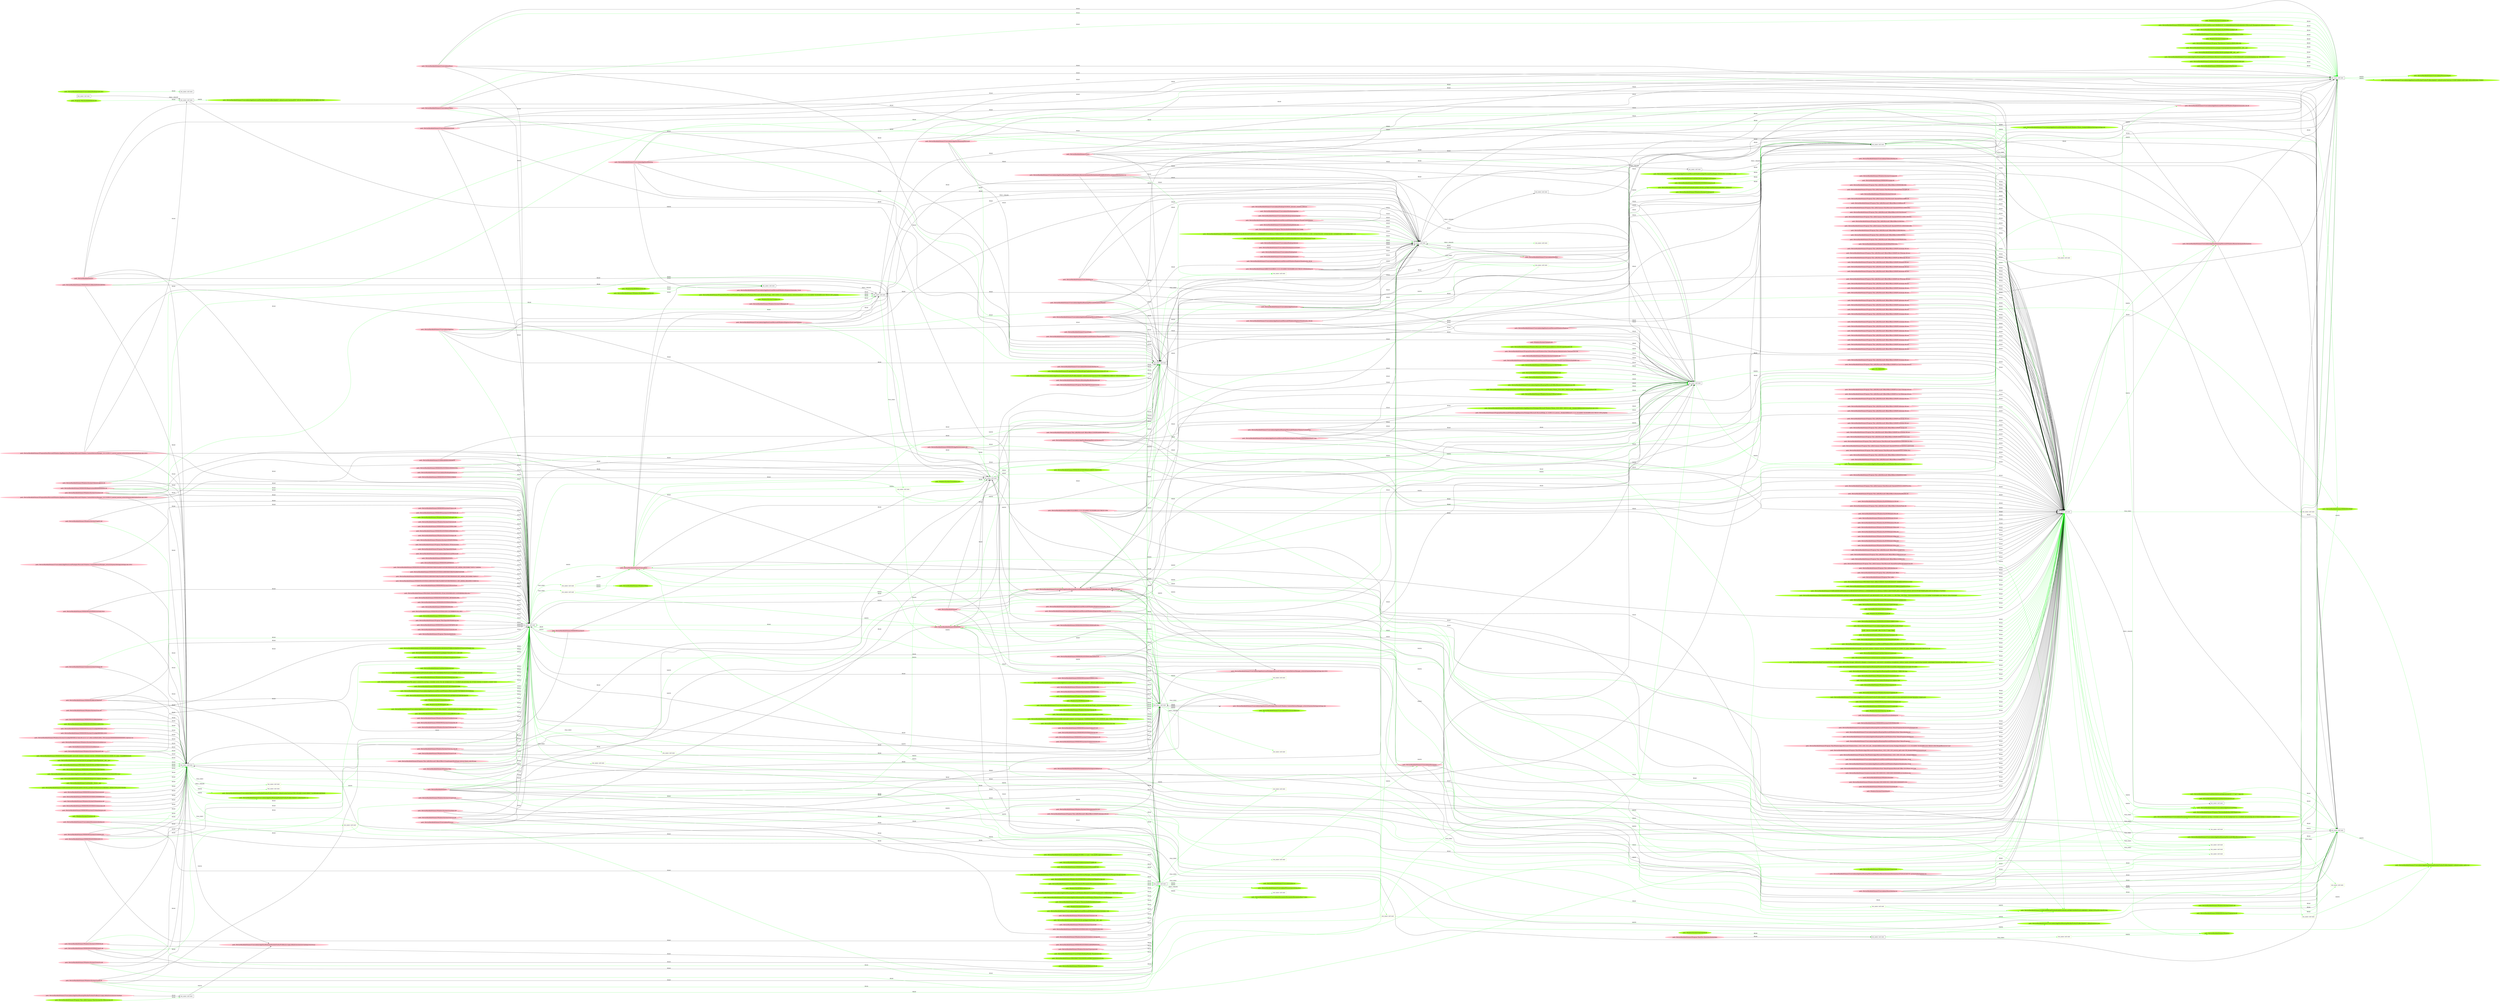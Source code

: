 digraph {
	rankdir=LR
	66 [label="exe_name: null cmd: " color=black shape=box style=solid]
	815 [label="exe_name: null cmd: " color=greenyellow shape=box style=solid]
	66 -> 815 [label=FILE_EXEC color=green]
	70 [label="exe_name: null cmd: " color=black shape=box style=solid]
	820 [label="exe_name: null cmd: " color=greenyellow shape=box style=solid]
	70 -> 820 [label=FILE_EXEC color=green]
	70 [label="exe_name: null cmd: " color=black shape=box style=solid]
	836 [label="exe_name: null cmd: " color=greenyellow shape=box style=solid]
	70 -> 836 [label=FILE_EXEC color=green]
	70 [label="exe_name: null cmd: " color=black shape=box style=solid]
	838 [label="exe_name: null cmd: " color=greenyellow shape=box style=solid]
	70 -> 838 [label=FILE_EXEC color=green]
	70 [label="exe_name: null cmd: " color=black shape=box style=solid]
	841 [label="exe_name: null cmd: " color=greenyellow shape=box style=solid]
	70 -> 841 [label=FILE_EXEC color=green]
	14 [label="exe_name: null cmd: " color=black shape=box style=solid]
	874 [label="exe_name: null cmd: " color=greenyellow shape=box style=solid]
	14 -> 874 [label=FILE_EXEC color=green]
	14 [label="exe_name: null cmd: " color=black shape=box style=solid]
	880 [label="exe_name: null cmd: " color=greenyellow shape=box style=solid]
	14 -> 880 [label=FILE_EXEC color=green]
	14 [label="exe_name: null cmd: " color=black shape=box style=solid]
	898 [label="exe_name: null cmd: " color=greenyellow shape=box style=solid]
	14 -> 898 [label=FILE_EXEC color=green]
	18 [label="exe_name: null cmd: " color=black shape=box style=solid]
	909 [label="exe_name: null cmd: " color=greenyellow shape=box style=solid]
	18 -> 909 [label=FILE_EXEC color=green]
	28 [label="exe_name: null cmd: " color=black shape=box style=solid]
	925 [label="exe_name: null cmd: " color=greenyellow shape=box style=solid]
	28 -> 925 [label=FILE_EXEC color=green]
	28 [label="exe_name: null cmd: " color=black shape=box style=solid]
	928 [label="exe_name: null cmd: " color=greenyellow shape=box style=solid]
	28 -> 928 [label=FILE_EXEC color=green]
	36 [label="exe_name: null cmd: " color=black shape=box style=solid]
	968 [label="exe_name: null cmd: " color=greenyellow shape=box style=solid]
	36 -> 968 [label=FILE_EXEC color=green]
	36 [label="exe_name: null cmd: " color=black shape=box style=solid]
	977 [label="exe_name: null cmd: " color=greenyellow shape=box style=solid]
	36 -> 977 [label=FILE_EXEC color=green]
	27 [label="exe_name: null cmd: " color=black shape=box style=solid]
	983 [label="exe_name: null cmd: " color=greenyellow shape=box style=solid]
	27 -> 983 [label=FILE_EXEC color=green]
	59 [label="exe_name: null cmd: " color=black shape=box style=solid]
	995 [label="exe_name: null cmd: " color=greenyellow shape=box style=solid]
	59 -> 995 [label=FILE_EXEC color=green]
	39 [label="exe_name: null cmd: " color=black shape=box style=solid]
	999 [label="exe_name: null cmd: " color=greenyellow shape=box style=solid]
	39 -> 999 [label=FILE_EXEC color=green]
	34 [label="exe_name: null cmd: " color=black shape=box style=solid]
	1011 [label="exe_name: null cmd: " color=greenyellow shape=box style=solid]
	34 -> 1011 [label=FILE_EXEC color=green]
	34 [label="exe_name: null cmd: " color=black shape=box style=solid]
	1027 [label="exe_name: null cmd: " color=greenyellow shape=box style=solid]
	34 -> 1027 [label=FILE_EXEC color=green]
	34 [label="exe_name: null cmd: " color=black shape=box style=solid]
	1032 [label="exe_name: null cmd: " color=greenyellow shape=box style=solid]
	34 -> 1032 [label=FILE_EXEC color=green]
	34 [label="exe_name: null cmd: " color=black shape=box style=solid]
	1042 [label="exe_name: null cmd: " color=greenyellow shape=box style=solid]
	34 -> 1042 [label=FILE_EXEC color=green]
	34 [label="exe_name: null cmd: " color=black shape=box style=solid]
	1049 [label="exe_name: null cmd: " color=greenyellow shape=box style=solid]
	34 -> 1049 [label=FILE_EXEC color=green]
	34 [label="exe_name: null cmd: " color=black shape=box style=solid]
	1060 [label="exe_name: null cmd: " color=greenyellow shape=box style=solid]
	34 -> 1060 [label=FILE_EXEC color=green]
	0 [label="exe_name: null cmd: " color=black shape=box style=solid]
	1068 [label="exe_name: null cmd: " color=greenyellow shape=box style=solid]
	0 -> 1068 [label=FILE_EXEC color=green]
	49 [label="path: /Device/HarddiskVolume2/Users/admin/AppData/Roaming/Mozilla/Firefox/Profiles/j1y1apqs.default/sessionstore-backups" color=pink shape=oval style=filled]
	283 [label="exe_name: null cmd: " color=black shape=box style=solid]
	49 -> 283 [label=READ color=black]
	283 [label="exe_name: null cmd: " color=black shape=box style=solid]
	561 [label="path: /Device/HarddiskVolume2/Users/admin/AppData/Roaming/Mozilla/Firefox/Profiles/j1y1apqs.default/sessionstore-backups/recovery.js" color=pink shape=oval style=filled]
	283 -> 561 [label=WRITE color=black]
	36 [label="exe_name: null cmd: " color=black shape=box style=solid]
	561 [label="path: /Device/HarddiskVolume2/Users/admin/AppData/Roaming/Mozilla/Firefox/Profiles/j1y1apqs.default/sessionstore-backups/recovery.js" color=pink shape=oval style=filled]
	36 -> 561 [label=WRITE color=black]
	210 [label="path: /Device/HarddiskVolume2/Program Files/Five Directions/Acuity/data" color=pink shape=oval style=filled]
	66 [label="exe_name: null cmd: " color=black shape=box style=solid]
	210 -> 66 [label=READ color=black]
	374 [label="path: /Device/HarddiskVolume2/Users/admin/AppData/Roaming/Microsoft/Windows/Themes/CachedFiles/CachedImage_1024_768_POS4.jpg" color=pink shape=oval style=filled]
	18 [label="exe_name: null cmd: " color=black shape=box style=solid]
	374 -> 18 [label=READ color=green]
	890 [label="path: /Device/HarddiskVolume2/Users/admin/AppData/Roaming/Microsoft/Windows/Themes/TranscodedWallpaper" color=greenyellow shape=oval style=filled]
	14 [label="exe_name: null cmd: " color=black shape=box style=solid]
	890 -> 14 [label=READ color=green]
	725 [label="path: /Device/HarddiskVolume2" color=pink shape=oval style=filled]
	18 [label="exe_name: null cmd: " color=black shape=box style=solid]
	725 -> 18 [label=READ color=black]
	655 [label="path: /Device/HarddiskVolume2/Users/desktop.ini" color=pink shape=oval style=filled]
	18 [label="exe_name: null cmd: " color=black shape=box style=solid]
	655 -> 18 [label=READ color=black]
	470 [label="path: /Device/HarddiskVolume2/Users" color=pink shape=oval style=filled]
	18 [label="exe_name: null cmd: " color=black shape=box style=solid]
	470 -> 18 [label=READ color=black]
	478 [label="path: /Device/HarddiskVolume2/Users/admin/AppData" color=pink shape=oval style=filled]
	18 [label="exe_name: null cmd: " color=black shape=box style=solid]
	478 -> 18 [label=READ color=black]
	396 [label="path: /Device/HarddiskVolume2/Users/admin/AppData/Roaming" color=pink shape=oval style=filled]
	18 [label="exe_name: null cmd: " color=black shape=box style=solid]
	396 -> 18 [label=READ color=black]
	436 [label="path: /Device/HarddiskVolume2/Users/admin/AppData/Roaming/Microsoft/desktop.ini" color=pink shape=oval style=filled]
	18 [label="exe_name: null cmd: " color=black shape=box style=solid]
	436 -> 18 [label=READ color=black]
	552 [label="path: /Device/HarddiskVolume2/Users/admin/AppData/Roaming/Microsoft" color=pink shape=oval style=filled]
	34 [label="exe_name: null cmd: " color=black shape=box style=solid]
	552 -> 34 [label=READ color=green]
	552 [label="path: /Device/HarddiskVolume2/Users/admin/AppData/Roaming/Microsoft" color=pink shape=oval style=filled]
	18 [label="exe_name: null cmd: " color=black shape=box style=solid]
	552 -> 18 [label=READ color=black]
	708 [label="path: /Device/HarddiskVolume2/Users/admin/AppData/Roaming/Microsoft/Windows" color=pink shape=oval style=filled]
	18 [label="exe_name: null cmd: " color=black shape=box style=solid]
	708 -> 18 [label=READ color=black]
	396 [label="path: /Device/HarddiskVolume2/Users/admin/AppData/Roaming" color=pink shape=oval style=filled]
	370 [label="exe_name: null cmd: " color=black shape=box style=solid]
	396 -> 370 [label=READ color=black]
	498 [label="path: /Device/HarddiskVolume2/Users/admin/AppData/Roaming/Microsoft/Windows/Themes" color=pink shape=oval style=filled]
	18 [label="exe_name: null cmd: " color=black shape=box style=solid]
	498 -> 18 [label=READ color=black]
	743 [label="path: /Device/HarddiskVolume2/Users/admin" color=pink shape=oval style=filled]
	370 [label="exe_name: null cmd: " color=black shape=box style=solid]
	743 -> 370 [label=READ color=black]
	530 [label="path: /Device/HarddiskVolume2/Users/admin/AppData/Roaming/Microsoft/Windows/Themes/slideshow.ini" color=pink shape=oval style=filled]
	18 [label="exe_name: null cmd: " color=black shape=box style=solid]
	530 -> 18 [label=READ color=black]
	428 [label="path: /Device/HarddiskVolume2/$RECYCLE.BIN/S-1-5-21-231540947-922634896-4161786520-1004" color=pink shape=oval style=filled]
	14 [label="exe_name: null cmd: " color=black shape=box style=solid]
	428 -> 14 [label=READ color=green]
	428 [label="path: /Device/HarddiskVolume2/$RECYCLE.BIN/S-1-5-21-231540947-922634896-4161786520-1004" color=pink shape=oval style=filled]
	18 [label="exe_name: null cmd: " color=black shape=box style=solid]
	428 -> 18 [label=READ color=black]
	266 [label="path: /Device/HarddiskVolume2/Windows/Branding/BaseBrd/basebrd.dll" color=pink shape=oval style=filled]
	18 [label="exe_name: null cmd: " color=black shape=box style=solid]
	266 -> 18 [label=READ color=black]
	374 [label="path: /Device/HarddiskVolume2/Users/admin/AppData/Roaming/Microsoft/Windows/Themes/CachedFiles/CachedImage_1024_768_POS4.jpg" color=pink shape=oval style=filled]
	32 [label="exe_name: null cmd: " color=black shape=box style=solid]
	374 -> 32 [label=READ color=green]
	591 [label="path: /Device/HarddiskVolume2/Program Files/TightVNC/tvnserver.exe" color=pink shape=oval style=filled]
	18 [label="exe_name: null cmd: " color=black shape=box style=solid]
	591 -> 18 [label=READ color=black]
	646 [label="path: /Device/HarddiskVolume2/Users/admin/AppData/Roaming/Microsoft/Windows/Recent/AutomaticDestinations" color=pink shape=oval style=filled]
	18 [label="exe_name: null cmd: " color=black shape=box style=solid]
	646 -> 18 [label=READ color=black]
	663 [label="path: /Device/HarddiskVolume2/Users/admin/AppData/Roaming/Microsoft/Windows/Recent/AutomaticDestinations/f01b4d95cf55d32a.automaticDestinations-ms" color=pink shape=oval style=filled]
	18 [label="exe_name: null cmd: " color=black shape=box style=solid]
	663 -> 18 [label=READ color=black]
	18 [label="exe_name: null cmd: " color=black shape=box style=solid]
	374 [label="path: /Device/HarddiskVolume2/Users/admin/AppData/Roaming/Microsoft/Windows/Themes/CachedFiles/CachedImage_1024_768_POS4.jpg" color=pink shape=oval style=filled]
	18 -> 374 [label=WRITE color=black]
	36 [label="exe_name: null cmd: " color=black shape=box style=solid]
	374 [label="path: /Device/HarddiskVolume2/Users/admin/AppData/Roaming/Microsoft/Windows/Themes/CachedFiles/CachedImage_1024_768_POS4.jpg" color=pink shape=oval style=filled]
	36 -> 374 [label=WRITE color=black]
	725 [label="path: /Device/HarddiskVolume2" color=pink shape=oval style=filled]
	56 [label="exe_name: null cmd: " color=black shape=box style=solid]
	725 -> 56 [label=READ color=black]
	605 [label="path: /Device/HarddiskVolume4" color=pink shape=oval style=filled]
	56 [label="exe_name: null cmd: " color=black shape=box style=solid]
	605 -> 56 [label=READ color=black]
	418 [label="path: /Device/HarddiskVolume1" color=pink shape=oval style=filled]
	56 [label="exe_name: null cmd: " color=black shape=box style=solid]
	418 -> 56 [label=READ color=black]
	725 [label="path: /Device/HarddiskVolume2" color=pink shape=oval style=filled]
	62 [label="exe_name: null cmd: " color=black shape=box style=solid]
	725 -> 62 [label=READ color=black]
	470 [label="path: /Device/HarddiskVolume2/Users" color=pink shape=oval style=filled]
	62 [label="exe_name: null cmd: " color=black shape=box style=solid]
	470 -> 62 [label=READ color=black]
	655 [label="path: /Device/HarddiskVolume2/Users/desktop.ini" color=pink shape=oval style=filled]
	62 [label="exe_name: null cmd: " color=black shape=box style=solid]
	655 -> 62 [label=READ color=black]
	478 [label="path: /Device/HarddiskVolume2/Users/admin/AppData" color=pink shape=oval style=filled]
	62 [label="exe_name: null cmd: " color=black shape=box style=solid]
	478 -> 62 [label=READ color=black]
	436 [label="path: /Device/HarddiskVolume2/Users/admin/AppData/Roaming/Microsoft/desktop.ini" color=pink shape=oval style=filled]
	62 [label="exe_name: null cmd: " color=black shape=box style=solid]
	436 -> 62 [label=READ color=black]
	552 [label="path: /Device/HarddiskVolume2/Users/admin/AppData/Roaming/Microsoft" color=pink shape=oval style=filled]
	34 [label="exe_name: null cmd: " color=black shape=box style=solid]
	552 -> 34 [label=READ color=green]
	708 [label="path: /Device/HarddiskVolume2/Users/admin/AppData/Roaming/Microsoft/Windows" color=pink shape=oval style=filled]
	62 [label="exe_name: null cmd: " color=black shape=box style=solid]
	708 -> 62 [label=READ color=black]
	428 [label="path: /Device/HarddiskVolume2/$RECYCLE.BIN/S-1-5-21-231540947-922634896-4161786520-1004" color=pink shape=oval style=filled]
	62 [label="exe_name: null cmd: " color=black shape=box style=solid]
	428 -> 62 [label=READ color=black]
	781 [label="path: /Device/HarddiskVolume2/Users/admin/AppData/Roaming/Microsoft/Windows/Themes/CachedFiles" color=pink shape=oval style=filled]
	62 [label="exe_name: null cmd: " color=black shape=box style=solid]
	781 -> 62 [label=READ color=black]
	533 [label="path: /Device/HarddiskVolume2/$RECYCLE.BIN/S-1-5-21-231540947-922634896-4161786520-1004/desktop.ini" color=pink shape=oval style=filled]
	62 [label="exe_name: null cmd: " color=black shape=box style=solid]
	533 -> 62 [label=READ color=black]
	374 [label="path: /Device/HarddiskVolume2/Users/admin/AppData/Roaming/Microsoft/Windows/Themes/CachedFiles/CachedImage_1024_768_POS4.jpg" color=pink shape=oval style=filled]
	62 [label="exe_name: null cmd: " color=black shape=box style=solid]
	374 -> 62 [label=READ color=black]
	646 [label="path: /Device/HarddiskVolume2/Users/admin/AppData/Roaming/Microsoft/Windows/Recent/AutomaticDestinations" color=pink shape=oval style=filled]
	62 [label="exe_name: null cmd: " color=black shape=box style=solid]
	646 -> 62 [label=READ color=black]
	663 [label="path: /Device/HarddiskVolume2/Users/admin/AppData/Roaming/Microsoft/Windows/Recent/AutomaticDestinations/f01b4d95cf55d32a.automaticDestinations-ms" color=pink shape=oval style=filled]
	62 [label="exe_name: null cmd: " color=black shape=box style=solid]
	663 -> 62 [label=READ color=black]
	486 [label="path: /Device/HarddiskVolume2/Users/admin/Downloads" color=pink shape=oval style=filled]
	62 [label="exe_name: null cmd: " color=black shape=box style=solid]
	486 -> 62 [label=READ color=black]
	618 [label="path: /Device/HarddiskVolume2/Users/admin/Videos" color=pink shape=oval style=filled]
	62 [label="exe_name: null cmd: " color=black shape=box style=solid]
	618 -> 62 [label=READ color=black]
	685 [label="path: /Device/HarddiskVolume2/Users/admin/Music" color=pink shape=oval style=filled]
	62 [label="exe_name: null cmd: " color=black shape=box style=solid]
	685 -> 62 [label=READ color=black]
	701 [label="path: /Device/HarddiskVolume2/Users/admin/Music/desktop.ini" color=pink shape=oval style=filled]
	62 [label="exe_name: null cmd: " color=black shape=box style=solid]
	701 -> 62 [label=READ color=black]
	540 [label="path: /Device/HarddiskVolume2/Users/admin/Documents" color=pink shape=oval style=filled]
	62 [label="exe_name: null cmd: " color=black shape=box style=solid]
	540 -> 62 [label=READ color=black]
	415 [label="path: /Device/HarddiskVolume2/Users/admin/Documents/desktop.ini" color=pink shape=oval style=filled]
	36 [label="exe_name: null cmd: " color=black shape=box style=solid]
	415 -> 36 [label=READ color=green]
	415 [label="path: /Device/HarddiskVolume2/Users/admin/Documents/desktop.ini" color=pink shape=oval style=filled]
	62 [label="exe_name: null cmd: " color=black shape=box style=solid]
	415 -> 62 [label=READ color=black]
	565 [label="path: /Device/HarddiskVolume2/Users/admin/AppData/Roaming/Microsoft/Windows/Recent/AutomaticDestinations/5f7b5f1e01b83767.automaticDestinations-ms" color=pink shape=oval style=filled]
	62 [label="exe_name: null cmd: " color=black shape=box style=solid]
	565 -> 62 [label=READ color=black]
	62 [label="exe_name: null cmd: " color=black shape=box style=solid]
	374 [label="path: /Device/HarddiskVolume2/Users/admin/AppData/Roaming/Microsoft/Windows/Themes/CachedFiles/CachedImage_1024_768_POS4.jpg" color=pink shape=oval style=filled]
	62 -> 374 [label=WRITE color=black]
	28 [label="exe_name: null cmd: " color=black shape=box style=solid]
	374 [label="path: /Device/HarddiskVolume2/Users/admin/AppData/Roaming/Microsoft/Windows/Themes/CachedFiles/CachedImage_1024_768_POS4.jpg" color=pink shape=oval style=filled]
	28 -> 374 [label=WRITE color=black]
	36 [label="exe_name: null cmd: " color=black shape=box style=solid]
	374 [label="path: /Device/HarddiskVolume2/Users/admin/AppData/Roaming/Microsoft/Windows/Themes/CachedFiles/CachedImage_1024_768_POS4.jpg" color=pink shape=oval style=filled]
	36 -> 374 [label=WRITE color=green]
	396 [label="path: /Device/HarddiskVolume2/Users/admin/AppData/Roaming" color=pink shape=oval style=filled]
	56 [label="exe_name: null cmd: " color=black shape=box style=solid]
	396 -> 56 [label=READ color=black]
	530 [label="path: /Device/HarddiskVolume2/Users/admin/AppData/Roaming/Microsoft/Windows/Themes/slideshow.ini" color=pink shape=oval style=filled]
	56 [label="exe_name: null cmd: " color=black shape=box style=solid]
	530 -> 56 [label=READ color=black]
	11 [label="exe_name: null cmd: " color=black shape=box style=solid]
	374 [label="path: /Device/HarddiskVolume2/Users/admin/AppData/Roaming/Microsoft/Windows/Themes/CachedFiles/CachedImage_1024_768_POS4.jpg" color=pink shape=oval style=filled]
	11 -> 374 [label=WRITE color=black]
	450 [label="path: /Device/HarddiskVolume2/WINDOWS/SYSTEM32/kernelbase.dll" color=pink shape=oval style=filled]
	32 [label="exe_name: null cmd: " color=black shape=box style=solid]
	450 -> 32 [label=READ color=black]
	418 [label="path: /Device/HarddiskVolume1" color=pink shape=oval style=filled]
	11 [label="exe_name: null cmd: " color=black shape=box style=solid]
	418 -> 11 [label=READ color=black]
	605 [label="path: /Device/HarddiskVolume4" color=pink shape=oval style=filled]
	11 [label="exe_name: null cmd: " color=black shape=box style=solid]
	605 -> 11 [label=READ color=black]
	462 [label="path: /Device/HarddiskVolume2/WINDOWS" color=pink shape=oval style=filled]
	11 [label="exe_name: null cmd: " color=black shape=box style=solid]
	462 -> 11 [label=READ color=black]
	636 [label="path: /Device/HarddiskVolume2/WINDOWS/system32" color=pink shape=oval style=filled]
	11 [label="exe_name: null cmd: " color=black shape=box style=solid]
	636 -> 11 [label=READ color=black]
	133 [label="path: /Device/HarddiskVolume2/Windows/System32/HOSTNAME.EXE" color=pink shape=oval style=filled]
	28 [label="exe_name: null cmd: " color=black shape=box style=solid]
	133 -> 28 [label=READ color=black]
	187 [label="path: /Device/HarddiskVolume2/WINDOWS/SYSTEM32/NAPINSP.DLL" color=pink shape=oval style=filled]
	28 [label="exe_name: null cmd: " color=black shape=box style=solid]
	187 -> 28 [label=READ color=black]
	447 [label="path: /Device/HarddiskVolume2/WINDOWS/SYSTEM32/LOCALE.NLS" color=pink shape=oval style=filled]
	36 [label="exe_name: null cmd: " color=black shape=box style=solid]
	447 -> 36 [label=READ color=black]
	546 [label="path: /Device/HarddiskVolume2/Windows/System32/msvcrt.dll" color=pink shape=oval style=filled]
	28 [label="exe_name: null cmd: " color=black shape=box style=solid]
	546 -> 28 [label=READ color=black]
	584 [label="path: /Device/HarddiskVolume2/Windows/System32/kernel32.dll" color=pink shape=oval style=filled]
	36 [label="exe_name: null cmd: " color=black shape=box style=solid]
	584 -> 36 [label=READ color=green]
	584 [label="path: /Device/HarddiskVolume2/Windows/System32/kernel32.dll" color=pink shape=oval style=filled]
	36 [label="exe_name: null cmd: " color=black shape=box style=solid]
	584 -> 36 [label=READ color=black]
	611 [label="path: /Device/HarddiskVolume2/Windows/System32/sechost.dll" color=pink shape=oval style=filled]
	36 [label="exe_name: null cmd: " color=black shape=box style=solid]
	611 -> 36 [label=READ color=black]
	678 [label="path: /Device/HarddiskVolume2/Windows/System32/ntdll.dll" color=pink shape=oval style=filled]
	36 [label="exe_name: null cmd: " color=black shape=box style=solid]
	678 -> 36 [label=READ color=black]
	761 [label="path: /Device/HarddiskVolume2/WINDOWS/system32/mswsock.dll" color=pink shape=oval style=filled]
	36 [label="exe_name: null cmd: " color=black shape=box style=solid]
	761 -> 36 [label=READ color=black]
	194 [label="path: /Device/HarddiskVolume2/windows/system32/nlaapi.dll" color=pink shape=oval style=filled]
	36 [label="exe_name: null cmd: " color=black shape=box style=solid]
	194 -> 36 [label=READ color=black]
	194 [label="path: /Device/HarddiskVolume2/windows/system32/nlaapi.dll" color=pink shape=oval style=filled]
	70 [label="exe_name: null cmd: " color=black shape=box style=solid]
	194 -> 70 [label=READ color=green]
	94 [label="path: /Device/HarddiskVolume2/WINDOWS/SYSTEM32/WINRNR.DLL" color=pink shape=oval style=filled]
	36 [label="exe_name: null cmd: " color=black shape=box style=solid]
	94 -> 36 [label=READ color=black]
	682 [label="path: /Device/HarddiskVolume2/Windows/System32/nsi.dll" color=pink shape=oval style=filled]
	36 [label="exe_name: null cmd: " color=black shape=box style=solid]
	682 -> 36 [label=READ color=black]
	491 [label="path: /Device/HarddiskVolume2/WINDOWS/REGISTRATION" color=pink shape=oval style=filled]
	11 [label="exe_name: null cmd: " color=black shape=box style=solid]
	491 -> 11 [label=READ color=black]
	522 [label="path: /Device/HarddiskVolume2/WINDOWS/GLOBALIZATION/SORTING" color=pink shape=oval style=filled]
	11 [label="exe_name: null cmd: " color=black shape=box style=solid]
	522 -> 11 [label=READ color=black]
	261 [label="path: /Device/HarddiskVolume2/WINDOWS/SYSTEM32/WBEM" color=pink shape=oval style=filled]
	11 [label="exe_name: null cmd: " color=black shape=box style=solid]
	261 -> 11 [label=READ color=black]
	261 [label="path: /Device/HarddiskVolume2/WINDOWS/SYSTEM32/WBEM" color=pink shape=oval style=filled]
	70 [label="exe_name: null cmd: " color=black shape=box style=solid]
	261 -> 70 [label=READ color=green]
	582 [label="path: /Device/HarddiskVolume2/Windows/System32/user32.dll" color=pink shape=oval style=filled]
	28 [label="exe_name: null cmd: " color=black shape=box style=solid]
	582 -> 28 [label=READ color=black]
	611 [label="path: /Device/HarddiskVolume2/Windows/System32/sechost.dll" color=pink shape=oval style=filled]
	27 [label="exe_name: null cmd: " color=black shape=box style=solid]
	611 -> 27 [label=READ color=green]
	611 [label="path: /Device/HarddiskVolume2/Windows/System32/sechost.dll" color=pink shape=oval style=filled]
	28 [label="exe_name: null cmd: " color=black shape=box style=solid]
	611 -> 28 [label=READ color=black]
	810 [label="path: /Device/HarddiskVolume2/Windows/System32/rpcrt4.dll" color=greenyellow shape=oval style=filled]
	62 [label="exe_name: null cmd: " color=black shape=box style=solid]
	810 -> 62 [label=READ color=green]
	110 [label="path: /Device/HarddiskVolume2/WINDOWS/system32/oleaut32.dll" color=pink shape=oval style=filled]
	28 [label="exe_name: null cmd: " color=black shape=box style=solid]
	110 -> 28 [label=READ color=black]
	526 [label="path: /Device/HarddiskVolume2/Windows/System32/gdi32.dll" color=pink shape=oval style=filled]
	36 [label="exe_name: null cmd: " color=black shape=box style=solid]
	526 -> 36 [label=READ color=green]
	628 [label="path: /Device/HarddiskVolume2/Windows/System32/win32u.dll" color=pink shape=oval style=filled]
	36 [label="exe_name: null cmd: " color=black shape=box style=solid]
	628 -> 36 [label=READ color=black]
	673 [label="path: /Device/HarddiskVolume2/Windows/System32/msvcp_win.dll" color=pink shape=oval style=filled]
	28 [label="exe_name: null cmd: " color=black shape=box style=solid]
	673 -> 28 [label=READ color=black]
	220 [label="path: /Device/HarddiskVolume2/Windows/System32/framedynos.dll" color=pink shape=oval style=filled]
	36 [label="exe_name: null cmd: " color=black shape=box style=solid]
	220 -> 36 [label=READ color=black]
	518 [label="path: /Device/HarddiskVolume2/WINDOWS/system32/combase.dll" color=pink shape=oval style=filled]
	36 [label="exe_name: null cmd: " color=black shape=box style=solid]
	518 -> 36 [label=READ color=black]
	677 [label="path: /Device/HarddiskVolume2/Windows/System32/bcryptprimitives.dll" color=pink shape=oval style=filled]
	28 [label="exe_name: null cmd: " color=black shape=box style=solid]
	677 -> 28 [label=READ color=black]
	424 [label="path: /Device/HarddiskVolume2/WINDOWS/SYSTEM32/ole32.dll" color=pink shape=oval style=filled]
	18 [label="exe_name: null cmd: " color=black shape=box style=solid]
	424 -> 18 [label=READ color=green]
	424 [label="path: /Device/HarddiskVolume2/WINDOWS/SYSTEM32/ole32.dll" color=pink shape=oval style=filled]
	36 [label="exe_name: null cmd: " color=black shape=box style=solid]
	424 -> 36 [label=READ color=black]
	466 [label="path: /Device/HarddiskVolume2/WINDOWS/Globalization/Sorting/sortdefault.nls" color=pink shape=oval style=filled]
	28 [label="exe_name: null cmd: " color=black shape=box style=solid]
	466 -> 28 [label=READ color=black]
	243 [label="path: /Device/HarddiskVolume2/WINDOWS/SYSTEM32/wbemcomn.dll" color=pink shape=oval style=filled]
	36 [label="exe_name: null cmd: " color=black shape=box style=solid]
	243 -> 36 [label=READ color=black]
	135 [label="path: /Device/HarddiskVolume2/WINDOWS/SYSTEM32/bcrypt.dll" color=pink shape=oval style=filled]
	28 [label="exe_name: null cmd: " color=black shape=box style=solid]
	135 -> 28 [label=READ color=black]
	99 [label="path: /Device/HarddiskVolume2/WINDOWS/system32/wbem/wbemprox.dll" color=pink shape=oval style=filled]
	28 [label="exe_name: null cmd: " color=black shape=box style=solid]
	99 -> 28 [label=READ color=black]
	404 [label="path: /Device/HarddiskVolume2/WINDOWS/Registration/R00000000000d.clb" color=pink shape=oval style=filled]
	36 [label="exe_name: null cmd: " color=black shape=box style=solid]
	404 -> 36 [label=READ color=black]
	598 [label="path: /Device/HarddiskVolume2/Windows/System32/kernel.appcore.dll" color=pink shape=oval style=filled]
	36 [label="exe_name: null cmd: " color=black shape=box style=solid]
	598 -> 36 [label=READ color=black]
	86 [label="path: /Device/HarddiskVolume2/WINDOWS/system32/wbem/fastprox.dll" color=pink shape=oval style=filled]
	36 [label="exe_name: null cmd: " color=black shape=box style=solid]
	86 -> 36 [label=READ color=black]
	102 [label="path: /Device/HarddiskVolume2/WINDOWS/system32/wbem/wmiutils.dll" color=pink shape=oval style=filled]
	28 [label="exe_name: null cmd: " color=black shape=box style=solid]
	102 -> 28 [label=READ color=black]
	516 [label="path: /Device/HarddiskVolume2/Windows/System32/WINSTA.dll" color=pink shape=oval style=filled]
	36 [label="exe_name: null cmd: " color=black shape=box style=solid]
	516 -> 36 [label=READ color=black]
	529 [label="path: /Device/HarddiskVolume2/WINDOWS/system32/IMM32.DLL" color=pink shape=oval style=filled]
	28 [label="exe_name: null cmd: " color=black shape=box style=solid]
	529 -> 28 [label=READ color=black]
	511 [label="path: /Device/HarddiskVolume2/ProgramData/Microsoft/Windows/AppRepository/Packages/Microsoft.Windows.ContentDeliveryManager_10.0.16299.15_neutral_neutral_cw5n1h2txyewy/ActivationStore.dat.LOG1" color=pink shape=oval style=filled]
	36 [label="exe_name: null cmd: " color=black shape=box style=solid]
	511 -> 36 [label=READ color=black]
	456 [label="path: /Device/HarddiskVolume2/ProgramData/Microsoft/Windows/AppRepository/Packages/Microsoft.Windows.ContentDeliveryManager_10.0.16299.15_neutral_neutral_cw5n1h2txyewy/ActivationStore.dat.LOG2" color=pink shape=oval style=filled]
	36 [label="exe_name: null cmd: " color=black shape=box style=solid]
	456 -> 36 [label=READ color=black]
	409 [label="path: /Device/HarddiskVolume2/Users/admin/AppData/Local/Packages/Microsoft.Windows.ContentDeliveryManager_cw5n1h2txyewy/Settings/settings.dat.LOG2" color=pink shape=oval style=filled]
	36 [label="exe_name: null cmd: " color=black shape=box style=solid]
	409 -> 36 [label=READ color=black]
	834 [label="path: /Device/HarddiskVolume2/WINDOWS/system32/wbem/BROWCLI.Dll" color=greenyellow shape=oval style=filled]
	70 [label="exe_name: null cmd: " color=black shape=box style=solid]
	834 -> 70 [label=READ color=green]
	469 [label="path: /Device/HarddiskVolume2/ProgramData/Microsoft/Windows/AppRepository/Packages/Microsoft.MicrosoftEdge_41.16299.15.0_neutral__8wekyb3d8bbwe/S-1-5-21-231540947-922634896-4161786520-1004.pckgdep" color=pink shape=oval style=filled]
	56 [label="exe_name: null cmd: " color=black shape=box style=solid]
	469 -> 56 [label=READ color=black]
	777 [label="path: /Device/HarddiskVolume2/WINDOWS/AppPatch/sysmain.sdb" color=pink shape=oval style=filled]
	11 [label="exe_name: null cmd: " color=black shape=box style=solid]
	777 -> 11 [label=READ color=green]
	777 [label="path: /Device/HarddiskVolume2/WINDOWS/AppPatch/sysmain.sdb" color=pink shape=oval style=filled]
	56 [label="exe_name: null cmd: " color=black shape=box style=solid]
	777 -> 56 [label=READ color=black]
	450 [label="path: /Device/HarddiskVolume2/WINDOWS/SYSTEM32/kernelbase.dll" color=pink shape=oval style=filled]
	56 [label="exe_name: null cmd: " color=black shape=box style=solid]
	450 -> 56 [label=READ color=black]
	704 [label="path: /Windows/System32/ploptin.dll" color=pink shape=oval style=filled]
	56 [label="exe_name: null cmd: " color=black shape=box style=solid]
	704 -> 56 [label=READ color=black]
	456 [label="path: /Device/HarddiskVolume2/ProgramData/Microsoft/Windows/AppRepository/Packages/Microsoft.Windows.ContentDeliveryManager_10.0.16299.15_neutral_neutral_cw5n1h2txyewy/ActivationStore.dat.LOG2" color=pink shape=oval style=filled]
	28 [label="exe_name: null cmd: " color=black shape=box style=solid]
	456 -> 28 [label=READ color=black]
	511 [label="path: /Device/HarddiskVolume2/ProgramData/Microsoft/Windows/AppRepository/Packages/Microsoft.Windows.ContentDeliveryManager_10.0.16299.15_neutral_neutral_cw5n1h2txyewy/ActivationStore.dat.LOG1" color=pink shape=oval style=filled]
	28 [label="exe_name: null cmd: " color=black shape=box style=solid]
	511 -> 28 [label=READ color=black]
	28 [label="exe_name: null cmd: " color=black shape=box style=solid]
	753 [label="path: /Device/HarddiskVolume2/Users/admin/AppData/Local/Packages/Microsoft.Windows.ContentDeliveryManager_cw5n1h2txyewy/Settings/settings.dat.LOG1" color=pink shape=oval style=filled]
	28 -> 753 [label=WRITE color=black]
	28 [label="exe_name: null cmd: " color=black shape=box style=solid]
	770 [label="path: /Device/HarddiskVolume2/Users/admin/AppData/Local/Packages/Microsoft.Windows.ContentDeliveryManager_cw5n1h2txyewy/Settings/settings.dat" color=pink shape=oval style=filled]
	28 -> 770 [label=WRITE color=black]
	770 [label="path: /Device/HarddiskVolume2/Users/admin/AppData/Local/Packages/Microsoft.Windows.ContentDeliveryManager_cw5n1h2txyewy/Settings/settings.dat" color=pink shape=oval style=filled]
	28 [label="exe_name: null cmd: " color=black shape=box style=solid]
	770 -> 28 [label=READ color=black]
	11 [label="exe_name: null cmd: " color=black shape=box style=solid]
	753 [label="path: /Device/HarddiskVolume2/Users/admin/AppData/Local/Packages/Microsoft.Windows.ContentDeliveryManager_cw5n1h2txyewy/Settings/settings.dat.LOG1" color=pink shape=oval style=filled]
	11 -> 753 [label=WRITE color=black]
	456 [label="path: /Device/HarddiskVolume2/ProgramData/Microsoft/Windows/AppRepository/Packages/Microsoft.Windows.ContentDeliveryManager_10.0.16299.15_neutral_neutral_cw5n1h2txyewy/ActivationStore.dat.LOG2" color=pink shape=oval style=filled]
	11 [label="exe_name: null cmd: " color=black shape=box style=solid]
	456 -> 11 [label=READ color=black]
	511 [label="path: /Device/HarddiskVolume2/ProgramData/Microsoft/Windows/AppRepository/Packages/Microsoft.Windows.ContentDeliveryManager_10.0.16299.15_neutral_neutral_cw5n1h2txyewy/ActivationStore.dat.LOG1" color=pink shape=oval style=filled]
	11 [label="exe_name: null cmd: " color=black shape=box style=solid]
	511 -> 11 [label=READ color=black]
	770 [label="path: /Device/HarddiskVolume2/Users/admin/AppData/Local/Packages/Microsoft.Windows.ContentDeliveryManager_cw5n1h2txyewy/Settings/settings.dat" color=pink shape=oval style=filled]
	11 [label="exe_name: null cmd: " color=black shape=box style=solid]
	770 -> 11 [label=READ color=black]
	800 [label="path: /Device/HarddiskVolume2/Windows/Microsoft.NET/Framework64/v4.0.30319/CorperfmonExt.dll" color=greenyellow shape=oval style=filled]
	56 [label="exe_name: null cmd: " color=black shape=box style=solid]
	800 -> 56 [label=READ color=green]
	1059 [label="path: /Device/HarddiskVolume2/WINDOWS/System32/drivers/intelppm.sys" color=greenyellow shape=oval style=filled]
	34 [label="exe_name: null cmd: " color=black shape=box style=solid]
	1059 -> 34 [label=READ color=green]
	605 [label="path: /Device/HarddiskVolume4" color=pink shape=oval style=filled]
	18 [label="exe_name: null cmd: " color=black shape=box style=solid]
	605 -> 18 [label=READ color=black]
	418 [label="path: /Device/HarddiskVolume1" color=pink shape=oval style=filled]
	18 [label="exe_name: null cmd: " color=black shape=box style=solid]
	418 -> 18 [label=READ color=black]
	753 [label="path: /Device/HarddiskVolume2/Users/admin/AppData/Local/Packages/Microsoft.Windows.ContentDeliveryManager_cw5n1h2txyewy/Settings/settings.dat.LOG1" color=pink shape=oval style=filled]
	70 [label="exe_name: null cmd: " color=black shape=box style=solid]
	753 -> 70 [label=READ color=black]
	70 [label="exe_name: null cmd: " color=black shape=box style=solid]
	770 [label="path: /Device/HarddiskVolume2/Users/admin/AppData/Local/Packages/Microsoft.Windows.ContentDeliveryManager_cw5n1h2txyewy/Settings/settings.dat" color=pink shape=oval style=filled]
	70 -> 770 [label=WRITE color=black]
	770 [label="path: /Device/HarddiskVolume2/Users/admin/AppData/Local/Packages/Microsoft.Windows.ContentDeliveryManager_cw5n1h2txyewy/Settings/settings.dat" color=pink shape=oval style=filled]
	70 [label="exe_name: null cmd: " color=black shape=box style=solid]
	770 -> 70 [label=READ color=black]
	409 [label="path: /Device/HarddiskVolume2/Users/admin/AppData/Local/Packages/Microsoft.Windows.ContentDeliveryManager_cw5n1h2txyewy/Settings/settings.dat.LOG2" color=pink shape=oval style=filled]
	70 [label="exe_name: null cmd: " color=black shape=box style=solid]
	409 -> 70 [label=READ color=black]
	623 [label="path: /Device/HarddiskVolume2/Users/Public" color=pink shape=oval style=filled]
	18 [label="exe_name: null cmd: " color=black shape=box style=solid]
	623 -> 18 [label=READ color=black]
	691 [label="path: /Device/HarddiskVolume2/Users/admin/Desktop" color=pink shape=oval style=filled]
	18 [label="exe_name: null cmd: " color=black shape=box style=solid]
	691 -> 18 [label=READ color=black]
	486 [label="path: /Device/HarddiskVolume2/Users/admin/Downloads" color=pink shape=oval style=filled]
	18 [label="exe_name: null cmd: " color=black shape=box style=solid]
	486 -> 18 [label=READ color=black]
	589 [label="path: /Device/HarddiskVolume2/Users/admin/Downloads/desktop.ini" color=pink shape=oval style=filled]
	18 [label="exe_name: null cmd: " color=black shape=box style=solid]
	589 -> 18 [label=READ color=black]
	685 [label="path: /Device/HarddiskVolume2/Users/admin/Music" color=pink shape=oval style=filled]
	32 [label="exe_name: null cmd: " color=black shape=box style=solid]
	685 -> 32 [label=READ color=green]
	685 [label="path: /Device/HarddiskVolume2/Users/admin/Music" color=pink shape=oval style=filled]
	18 [label="exe_name: null cmd: " color=black shape=box style=solid]
	685 -> 18 [label=READ color=black]
	594 [label="path: /Device/HarddiskVolume2/Users/admin/Pictures" color=pink shape=oval style=filled]
	18 [label="exe_name: null cmd: " color=black shape=box style=solid]
	594 -> 18 [label=READ color=black]
	418 [label="path: /Device/HarddiskVolume1" color=pink shape=oval style=filled]
	36 [label="exe_name: null cmd: " color=black shape=box style=solid]
	418 -> 36 [label=READ color=black]
	462 [label="path: /Device/HarddiskVolume2/WINDOWS" color=pink shape=oval style=filled]
	36 [label="exe_name: null cmd: " color=black shape=box style=solid]
	462 -> 36 [label=READ color=black]
	605 [label="path: /Device/HarddiskVolume4" color=pink shape=oval style=filled]
	34 [label="exe_name: null cmd: " color=black shape=box style=solid]
	605 -> 34 [label=READ color=green]
	491 [label="path: /Device/HarddiskVolume2/WINDOWS/REGISTRATION" color=pink shape=oval style=filled]
	36 [label="exe_name: null cmd: " color=black shape=box style=solid]
	491 -> 36 [label=READ color=black]
	522 [label="path: /Device/HarddiskVolume2/WINDOWS/GLOBALIZATION/SORTING" color=pink shape=oval style=filled]
	56 [label="exe_name: null cmd: " color=black shape=box style=solid]
	522 -> 56 [label=READ color=green]
	522 [label="path: /Device/HarddiskVolume2/WINDOWS/GLOBALIZATION/SORTING" color=pink shape=oval style=filled]
	36 [label="exe_name: null cmd: " color=black shape=box style=solid]
	522 -> 36 [label=READ color=black]
	630 [label="path: /Device/HarddiskVolume2/WINDOWS/SYSTEM32/EN-US" color=pink shape=oval style=filled]
	36 [label="exe_name: null cmd: " color=black shape=box style=solid]
	630 -> 36 [label=READ color=black]
	636 [label="path: /Device/HarddiskVolume2/WINDOWS/system32" color=pink shape=oval style=filled]
	36 [label="exe_name: null cmd: " color=black shape=box style=solid]
	636 -> 36 [label=READ color=black]
	736 [label="path: /Device/HarddiskVolume2/WINDOWS/GLOBALIZATION" color=pink shape=oval style=filled]
	36 [label="exe_name: null cmd: " color=black shape=box style=solid]
	736 -> 36 [label=READ color=black]
	450 [label="path: /Device/HarddiskVolume2/WINDOWS/SYSTEM32/kernelbase.dll" color=pink shape=oval style=filled]
	14 [label="exe_name: null cmd: " color=black shape=box style=solid]
	450 -> 14 [label=READ color=black]
	678 [label="path: /Device/HarddiskVolume2/Windows/System32/ntdll.dll" color=pink shape=oval style=filled]
	14 [label="exe_name: null cmd: " color=black shape=box style=solid]
	678 -> 14 [label=READ color=black]
	678 [label="path: /Device/HarddiskVolume2/Windows/System32/ntdll.dll" color=pink shape=oval style=filled]
	34 [label="exe_name: null cmd: " color=black shape=box style=solid]
	678 -> 34 [label=READ color=green]
	558 [label="path: /Device/HarddiskVolume2/Windows/System32/ucrtbase.dll" color=pink shape=oval style=filled]
	14 [label="exe_name: null cmd: " color=black shape=box style=solid]
	558 -> 14 [label=READ color=black]
	628 [label="path: /Device/HarddiskVolume2/Windows/System32/win32u.dll" color=pink shape=oval style=filled]
	14 [label="exe_name: null cmd: " color=black shape=box style=solid]
	628 -> 14 [label=READ color=black]
	157 [label="path: /Device/HarddiskVolume2/Windows/System32/msasn1.dll" color=pink shape=oval style=filled]
	14 [label="exe_name: null cmd: " color=black shape=box style=solid]
	157 -> 14 [label=READ color=black]
	518 [label="path: /Device/HarddiskVolume2/WINDOWS/system32/combase.dll" color=pink shape=oval style=filled]
	14 [label="exe_name: null cmd: " color=black shape=box style=solid]
	518 -> 14 [label=READ color=black]
	546 [label="path: /Device/HarddiskVolume2/Windows/System32/msvcrt.dll" color=pink shape=oval style=filled]
	14 [label="exe_name: null cmd: " color=black shape=box style=solid]
	546 -> 14 [label=READ color=black]
	129 [label="path: /Device/HarddiskVolume2/WINDOWS/SYSTEM32/WMSGAPI.DLL" color=pink shape=oval style=filled]
	18 [label="exe_name: null cmd: " color=black shape=box style=solid]
	129 -> 18 [label=READ color=green]
	129 [label="path: /Device/HarddiskVolume2/WINDOWS/SYSTEM32/WMSGAPI.DLL" color=pink shape=oval style=filled]
	14 [label="exe_name: null cmd: " color=black shape=box style=solid]
	129 -> 14 [label=READ color=black]
	717 [label="path: /Device/HarddiskVolume2/Windows/System32/sspicli.dll" color=pink shape=oval style=filled]
	14 [label="exe_name: null cmd: " color=black shape=box style=solid]
	717 -> 14 [label=READ color=black]
	966 [label="path: /Device/HarddiskVolume2/WINDOWS/SYSTEM32/AMSI.DLL" color=greenyellow shape=oval style=filled]
	36 [label="exe_name: null cmd: " color=black shape=box style=solid]
	966 -> 36 [label=READ color=green]
	185 [label="path: /Device/HarddiskVolume2/Windows/System32/msctf.dll" color=pink shape=oval style=filled]
	14 [label="exe_name: null cmd: " color=black shape=box style=solid]
	185 -> 14 [label=READ color=black]
	516 [label="path: /Device/HarddiskVolume2/Windows/System32/WINSTA.dll" color=pink shape=oval style=filled]
	14 [label="exe_name: null cmd: " color=black shape=box style=solid]
	516 -> 14 [label=READ color=black]
	134 [label="path: /Device/HarddiskVolume2/WINDOWS/SYSTEM32/EN-US/CONSENT.EXE.MUI" color=pink shape=oval style=filled]
	14 [label="exe_name: null cmd: " color=black shape=box style=solid]
	134 -> 14 [label=READ color=black]
	109 [label="path: /Device/HarddiskVolume2/Windows/System32/windows.storage.dll" color=pink shape=oval style=filled]
	14 [label="exe_name: null cmd: " color=black shape=box style=solid]
	109 -> 14 [label=READ color=black]
	424 [label="path: /Device/HarddiskVolume2/WINDOWS/SYSTEM32/ole32.dll" color=pink shape=oval style=filled]
	14 [label="exe_name: null cmd: " color=black shape=box style=solid]
	424 -> 14 [label=READ color=black]
	82 [label="path: /Device/HarddiskVolume2/WINDOWS/SYSTEM32/AMSIPROXY.DLL" color=pink shape=oval style=filled]
	14 [label="exe_name: null cmd: " color=black shape=box style=solid]
	82 -> 14 [label=READ color=black]
	106 [label="path: /Device/HarddiskVolume2/Windows/System32/powrprof.dll" color=pink shape=oval style=filled]
	14 [label="exe_name: null cmd: " color=black shape=box style=solid]
	106 -> 14 [label=READ color=black]
	404 [label="path: /Device/HarddiskVolume2/WINDOWS/Registration/R00000000000d.clb" color=pink shape=oval style=filled]
	70 [label="exe_name: null cmd: " color=black shape=box style=solid]
	404 -> 70 [label=READ color=green]
	466 [label="path: /Device/HarddiskVolume2/WINDOWS/Globalization/Sorting/sortdefault.nls" color=pink shape=oval style=filled]
	14 [label="exe_name: null cmd: " color=black shape=box style=solid]
	466 -> 14 [label=READ color=black]
	1055 [label="path: /Device/HarddiskVolume2/WINDOWS/system32/rsaenh.dll" color=greenyellow shape=oval style=filled]
	34 [label="exe_name: null cmd: " color=black shape=box style=solid]
	1055 -> 34 [label=READ color=green]
	70 [label="exe_name: null cmd: " color=black shape=box style=solid]
	374 [label="path: /Device/HarddiskVolume2/Users/admin/AppData/Roaming/Microsoft/Windows/Themes/CachedFiles/CachedImage_1024_768_POS4.jpg" color=pink shape=oval style=filled]
	70 -> 374 [label=WRITE color=black]
	634 [label="path: /Device/HarddiskVolume2/ProgramData/Microsoft/Windows/Start Menu/Programs/Administrative Tools/services.lnk" color=pink shape=oval style=filled]
	56 [label="exe_name: null cmd: " color=black shape=box style=solid]
	634 -> 56 [label=READ color=black]
	370 [label="exe_name: null cmd: " color=black shape=box style=solid]
	27 [label="exe_name: null cmd: " color=black shape=box style=solid]
	370 -> 27 [label=PROC_CREATE color=black]
	21 [label="path: /Device/HarddiskVolume2/Windows/System32/filemgmt.dll" color=pink shape=oval style=filled]
	27 [label="exe_name: null cmd: " color=black shape=box style=solid]
	21 -> 27 [label=READ color=black]
	576 [label="path: /Device/HarddiskVolume2/Users/admin/AppData/Local" color=pink shape=oval style=filled]
	27 [label="exe_name: null cmd: " color=black shape=box style=solid]
	576 -> 27 [label=READ color=black]
	743 [label="path: /Device/HarddiskVolume2/Users/admin" color=pink shape=oval style=filled]
	27 [label="exe_name: null cmd: " color=black shape=box style=solid]
	743 -> 27 [label=READ color=black]
	445 [label="path: /Device/HarddiskVolume2/Users/admin/AppData/Local/Microsoft/Windows/Explorer/iconcache_idx.db" color=pink shape=oval style=filled]
	27 [label="exe_name: null cmd: " color=black shape=box style=solid]
	445 -> 27 [label=READ color=black]
	615 [label="path: /Device/HarddiskVolume2/Users/admin/AppData/Local/Microsoft/Windows/Explorer/IconCacheToDelete" color=pink shape=oval style=filled]
	27 [label="exe_name: null cmd: " color=black shape=box style=solid]
	615 -> 27 [label=READ color=black]
	723 [label="path: /Device/HarddiskVolume2/Users/admin/AppData/Local/Microsoft/Windows/Explorer/iconcache_16.db" color=pink shape=oval style=filled]
	27 [label="exe_name: null cmd: " color=black shape=box style=solid]
	723 -> 27 [label=READ color=black]
	654 [label="path: /Device/HarddiskVolume2/WINDOWS/System32/config/DRIVERS.LOG1" color=pink shape=oval style=filled]
	36 [label="exe_name: null cmd: " color=black shape=box style=solid]
	654 -> 36 [label=READ color=black]
	186 [label="path: /Device/HarddiskVolume2/WINDOWS/System32/config/DRIVERS.LOG2" color=pink shape=oval style=filled]
	36 [label="exe_name: null cmd: " color=black shape=box style=solid]
	186 -> 36 [label=READ color=black]
	173 [label="path: /Device/HarddiskVolume2/Windows/System32/config/DRIVERS{47a6a166-a514-11e7-a94e-ec0d9a05c860}.TMContainer00000000000000000002.regtrans-ms" color=pink shape=oval style=filled]
	36 [label="exe_name: null cmd: " color=black shape=box style=solid]
	173 -> 36 [label=READ color=black]
	177 [label="path: /Device/HarddiskVolume2/Windows/System32/drivers/tsusbhub.sys" color=pink shape=oval style=filled]
	36 [label="exe_name: null cmd: " color=black shape=box style=solid]
	177 -> 36 [label=READ color=black]
	145 [label="path: /SystemRoot/system32/drivers/tsusbhub.sys" color=pink shape=oval style=filled]
	36 [label="exe_name: null cmd: " color=black shape=box style=solid]
	145 -> 36 [label=READ color=black]
	462 [label="path: /Device/HarddiskVolume2/WINDOWS" color=pink shape=oval style=filled]
	14 [label="exe_name: null cmd: " color=black shape=box style=solid]
	462 -> 14 [label=READ color=black]
	491 [label="path: /Device/HarddiskVolume2/WINDOWS/REGISTRATION" color=pink shape=oval style=filled]
	14 [label="exe_name: null cmd: " color=black shape=box style=solid]
	491 -> 14 [label=READ color=black]
	605 [label="path: /Device/HarddiskVolume4" color=pink shape=oval style=filled]
	14 [label="exe_name: null cmd: " color=black shape=box style=solid]
	605 -> 14 [label=READ color=black]
	247 [label="path: /Device/HarddiskVolume2/Windows/System32/taskhostw.exe" color=pink shape=oval style=filled]
	70 [label="exe_name: null cmd: " color=black shape=box style=solid]
	247 -> 70 [label=READ color=black]
	546 [label="path: /Device/HarddiskVolume2/Windows/System32/msvcrt.dll" color=pink shape=oval style=filled]
	70 [label="exe_name: null cmd: " color=black shape=box style=solid]
	546 -> 70 [label=READ color=black]
	630 [label="path: /Device/HarddiskVolume2/WINDOWS/SYSTEM32/EN-US" color=pink shape=oval style=filled]
	14 [label="exe_name: null cmd: " color=black shape=box style=solid]
	630 -> 14 [label=READ color=black]
	518 [label="path: /Device/HarddiskVolume2/WINDOWS/system32/combase.dll" color=pink shape=oval style=filled]
	70 [label="exe_name: null cmd: " color=black shape=box style=solid]
	518 -> 70 [label=READ color=black]
	673 [label="path: /Device/HarddiskVolume2/Windows/System32/msvcp_win.dll" color=pink shape=oval style=filled]
	70 [label="exe_name: null cmd: " color=black shape=box style=solid]
	673 -> 70 [label=READ color=black]
	305 [label="path: /Device/HarddiskVolume2/WINDOWS/System32/netprofm.dll" color=pink shape=oval style=filled]
	70 [label="exe_name: null cmd: " color=black shape=box style=solid]
	305 -> 70 [label=READ color=black]
	101 [label="path: /Device/HarddiskVolume2/Windows/System32/dwmapi.dll" color=pink shape=oval style=filled]
	70 [label="exe_name: null cmd: " color=black shape=box style=solid]
	101 -> 70 [label=READ color=black]
	404 [label="path: /Device/HarddiskVolume2/WINDOWS/Registration/R00000000000d.clb" color=pink shape=oval style=filled]
	70 [label="exe_name: null cmd: " color=black shape=box style=solid]
	404 -> 70 [label=READ color=black]
	510 [label="path: /Device/HarddiskVolume2/WINDOWS/system32/rpcss.dll" color=pink shape=oval style=filled]
	70 [label="exe_name: null cmd: " color=black shape=box style=solid]
	510 -> 70 [label=READ color=black]
	611 [label="path: /Device/HarddiskVolume2/Windows/System32/sechost.dll" color=pink shape=oval style=filled]
	70 [label="exe_name: null cmd: " color=black shape=box style=solid]
	611 -> 70 [label=READ color=black]
	47 [label="path: /Device/HarddiskVolume2/WINDOWS/system32/CRYPTBASE.dll" color=pink shape=oval style=filled]
	70 [label="exe_name: null cmd: " color=black shape=box style=solid]
	47 -> 70 [label=READ color=black]
	805 [label="path: /Device/HarddiskVolume2/WINDOWS/System32/npmproxy.dll" color=greenyellow shape=oval style=filled]
	62 [label="exe_name: null cmd: " color=black shape=box style=solid]
	805 -> 62 [label=READ color=green]
	848 [label="path: /Device/HarddiskVolume2/Windows/System32/advapi32.dll" color=greenyellow shape=oval style=filled]
	70 [label="exe_name: null cmd: " color=black shape=box style=solid]
	848 -> 70 [label=READ color=green]
	325 [label="path: /Device/HarddiskVolume2/Windows/System32/iertutil.dll" color=pink shape=oval style=filled]
	70 [label="exe_name: null cmd: " color=black shape=box style=solid]
	325 -> 70 [label=READ color=black]
	456 [label="path: /Device/HarddiskVolume2/ProgramData/Microsoft/Windows/AppRepository/Packages/Microsoft.Windows.ContentDeliveryManager_10.0.16299.15_neutral_neutral_cw5n1h2txyewy/ActivationStore.dat.LOG2" color=pink shape=oval style=filled]
	70 [label="exe_name: null cmd: " color=black shape=box style=solid]
	456 -> 70 [label=READ color=black]
	211 [label="path: /Device/HarddiskVolume2/WINDOWS/system32/PING.EXE" color=pink shape=oval style=filled]
	70 [label="exe_name: null cmd: " color=black shape=box style=solid]
	211 -> 70 [label=READ color=black]
	584 [label="path: /Device/HarddiskVolume2/Windows/System32/kernel32.dll" color=pink shape=oval style=filled]
	70 [label="exe_name: null cmd: " color=black shape=box style=solid]
	584 -> 70 [label=READ color=black]
	678 [label="path: /Device/HarddiskVolume2/Windows/System32/ntdll.dll" color=pink shape=oval style=filled]
	70 [label="exe_name: null cmd: " color=black shape=box style=solid]
	678 -> 70 [label=READ color=black]
	317 [label="path: /Device/HarddiskVolume2/WINDOWS/SYSTEM32/WINNSI.DLL" color=pink shape=oval style=filled]
	70 [label="exe_name: null cmd: " color=black shape=box style=solid]
	317 -> 70 [label=READ color=black]
	447 [label="path: /Device/HarddiskVolume2/WINDOWS/SYSTEM32/LOCALE.NLS" color=pink shape=oval style=filled]
	70 [label="exe_name: null cmd: " color=black shape=box style=solid]
	447 -> 70 [label=READ color=black]
	682 [label="path: /Device/HarddiskVolume2/Windows/System32/nsi.dll" color=pink shape=oval style=filled]
	70 [label="exe_name: null cmd: " color=black shape=box style=solid]
	682 -> 70 [label=READ color=black]
	715 [label="path: /Device/HarddiskVolume2/WINDOWS/SYSTEM32/IPHLPAPI.DLL" color=pink shape=oval style=filled]
	70 [label="exe_name: null cmd: " color=black shape=box style=solid]
	715 -> 70 [label=READ color=black]
	810 [label="path: /Device/HarddiskVolume2/Windows/System32/rpcrt4.dll" color=greenyellow shape=oval style=filled]
	34 [label="exe_name: null cmd: " color=black shape=box style=solid]
	810 -> 34 [label=READ color=green]
	276 [label="path: /Device/HarddiskVolume2/Windows/System32/wshqos.dll" color=pink shape=oval style=filled]
	70 [label="exe_name: null cmd: " color=black shape=box style=solid]
	276 -> 70 [label=READ color=black]
	74 [label="path: /Device/HarddiskVolume2/Windows/System32/WSHTCPIP.DLL" color=pink shape=oval style=filled]
	70 [label="exe_name: null cmd: " color=black shape=box style=solid]
	74 -> 70 [label=READ color=black]
	470 [label="path: /Device/HarddiskVolume2/Users" color=pink shape=oval style=filled]
	32 [label="exe_name: null cmd: " color=black shape=box style=solid]
	470 -> 32 [label=READ color=black]
	743 [label="path: /Device/HarddiskVolume2/Users/admin" color=pink shape=oval style=filled]
	32 [label="exe_name: null cmd: " color=black shape=box style=solid]
	743 -> 32 [label=READ color=black]
	743 [label="path: /Device/HarddiskVolume2/Users/admin" color=pink shape=oval style=filled]
	56 [label="exe_name: null cmd: " color=black shape=box style=solid]
	743 -> 56 [label=READ color=green]
	396 [label="path: /Device/HarddiskVolume2/Users/admin/AppData/Roaming" color=pink shape=oval style=filled]
	32 [label="exe_name: null cmd: " color=black shape=box style=solid]
	396 -> 32 [label=READ color=black]
	552 [label="path: /Device/HarddiskVolume2/Users/admin/AppData/Roaming/Microsoft" color=pink shape=oval style=filled]
	32 [label="exe_name: null cmd: " color=black shape=box style=solid]
	552 -> 32 [label=READ color=black]
	708 [label="path: /Device/HarddiskVolume2/Users/admin/AppData/Roaming/Microsoft/Windows" color=pink shape=oval style=filled]
	32 [label="exe_name: null cmd: " color=black shape=box style=solid]
	708 -> 32 [label=READ color=black]
	498 [label="path: /Device/HarddiskVolume2/Users/admin/AppData/Roaming/Microsoft/Windows/Themes" color=pink shape=oval style=filled]
	32 [label="exe_name: null cmd: " color=black shape=box style=solid]
	498 -> 32 [label=READ color=black]
	428 [label="path: /Device/HarddiskVolume2/$RECYCLE.BIN/S-1-5-21-231540947-922634896-4161786520-1004" color=pink shape=oval style=filled]
	32 [label="exe_name: null cmd: " color=black shape=box style=solid]
	428 -> 32 [label=READ color=black]
	533 [label="path: /Device/HarddiskVolume2/$RECYCLE.BIN/S-1-5-21-231540947-922634896-4161786520-1004/desktop.ini" color=pink shape=oval style=filled]
	32 [label="exe_name: null cmd: " color=black shape=box style=solid]
	533 -> 32 [label=READ color=black]
	623 [label="path: /Device/HarddiskVolume2/Users/Public" color=pink shape=oval style=filled]
	32 [label="exe_name: null cmd: " color=black shape=box style=solid]
	623 -> 32 [label=READ color=black]
	646 [label="path: /Device/HarddiskVolume2/Users/admin/AppData/Roaming/Microsoft/Windows/Recent/AutomaticDestinations" color=pink shape=oval style=filled]
	32 [label="exe_name: null cmd: " color=black shape=box style=solid]
	646 -> 32 [label=READ color=black]
	691 [label="path: /Device/HarddiskVolume2/Users/admin/Desktop" color=pink shape=oval style=filled]
	32 [label="exe_name: null cmd: " color=black shape=box style=solid]
	691 -> 32 [label=READ color=black]
	571 [label="path: /Device/HarddiskVolume2/Users/admin/Desktop/desktop.ini" color=pink shape=oval style=filled]
	70 [label="exe_name: null cmd: " color=black shape=box style=solid]
	571 -> 70 [label=READ color=green]
	486 [label="path: /Device/HarddiskVolume2/Users/admin/Downloads" color=pink shape=oval style=filled]
	32 [label="exe_name: null cmd: " color=black shape=box style=solid]
	486 -> 32 [label=READ color=black]
	505 [label="path: /Device/HarddiskVolume2/Users/admin/Videos/desktop.ini" color=pink shape=oval style=filled]
	32 [label="exe_name: null cmd: " color=black shape=box style=solid]
	505 -> 32 [label=READ color=black]
	685 [label="path: /Device/HarddiskVolume2/Users/admin/Music" color=pink shape=oval style=filled]
	32 [label="exe_name: null cmd: " color=black shape=box style=solid]
	685 -> 32 [label=READ color=black]
	701 [label="path: /Device/HarddiskVolume2/Users/admin/Music/desktop.ini" color=pink shape=oval style=filled]
	62 [label="exe_name: null cmd: " color=black shape=box style=solid]
	701 -> 62 [label=READ color=green]
	701 [label="path: /Device/HarddiskVolume2/Users/admin/Music/desktop.ini" color=pink shape=oval style=filled]
	32 [label="exe_name: null cmd: " color=black shape=box style=solid]
	701 -> 32 [label=READ color=black]
	32 [label="exe_name: null cmd: " color=black shape=box style=solid]
	374 [label="path: /Device/HarddiskVolume2/Users/admin/AppData/Roaming/Microsoft/Windows/Themes/CachedFiles/CachedImage_1024_768_POS4.jpg" color=pink shape=oval style=filled]
	32 -> 374 [label=WRITE color=black]
	418 [label="path: /Device/HarddiskVolume1" color=pink shape=oval style=filled]
	70 [label="exe_name: null cmd: " color=black shape=box style=solid]
	418 -> 70 [label=READ color=black]
	159 [label="path: /Device/HarddiskVolume2/Program Files/Windows NT/Accessories" color=pink shape=oval style=filled]
	70 [label="exe_name: null cmd: " color=black shape=box style=solid]
	159 -> 70 [label=READ color=black]
	290 [label="path: /Device/HarddiskVolume2/Program Files/OpenSSH-Win64" color=pink shape=oval style=filled]
	70 [label="exe_name: null cmd: " color=black shape=box style=solid]
	290 -> 70 [label=READ color=black]
	706 [label="path: /Device/HarddiskVolume2/Program Files" color=pink shape=oval style=filled]
	70 [label="exe_name: null cmd: " color=black shape=box style=solid]
	706 -> 70 [label=READ color=black]
	310 [label="path: /Device/HarddiskVolume2/Users/admin/AppData/Local/Microsoft" color=pink shape=oval style=filled]
	70 [label="exe_name: null cmd: " color=black shape=box style=solid]
	310 -> 70 [label=READ color=black]
	478 [label="path: /Device/HarddiskVolume2/Users/admin/AppData" color=pink shape=oval style=filled]
	70 [label="exe_name: null cmd: " color=black shape=box style=solid]
	478 -> 70 [label=READ color=green]
	486 [label="path: /Device/HarddiskVolume2/Users/admin/Downloads" color=pink shape=oval style=filled]
	70 [label="exe_name: null cmd: " color=black shape=box style=solid]
	486 -> 70 [label=READ color=black]
	540 [label="path: /Device/HarddiskVolume2/Users/admin/Documents" color=pink shape=oval style=filled]
	70 [label="exe_name: null cmd: " color=black shape=box style=solid]
	540 -> 70 [label=READ color=black]
	691 [label="path: /Device/HarddiskVolume2/Users/admin/Desktop" color=pink shape=oval style=filled]
	70 [label="exe_name: null cmd: " color=black shape=box style=solid]
	691 -> 70 [label=READ color=black]
	945 [label="path: /Device/HarddiskVolume2/Users/admin/AppData/Local/Microsoft/Windows/Caches" color=greenyellow shape=oval style=filled]
	32 [label="exe_name: null cmd: " color=black shape=box style=solid]
	945 -> 32 [label=READ color=green]
	426 [label="path: /Device/HarddiskVolume2/USERS/ADMIN/ONEDRIVE" color=pink shape=oval style=filled]
	70 [label="exe_name: null cmd: " color=black shape=box style=solid]
	426 -> 70 [label=READ color=black]
	594 [label="path: /Device/HarddiskVolume2/Users/admin/Pictures" color=pink shape=oval style=filled]
	70 [label="exe_name: null cmd: " color=black shape=box style=solid]
	594 -> 70 [label=READ color=black]
	618 [label="path: /Device/HarddiskVolume2/Users/admin/Videos" color=pink shape=oval style=filled]
	70 [label="exe_name: null cmd: " color=black shape=box style=solid]
	618 -> 70 [label=READ color=black]
	618 [label="path: /Device/HarddiskVolume2/Users/admin/Videos" color=pink shape=oval style=filled]
	32 [label="exe_name: null cmd: " color=black shape=box style=solid]
	618 -> 32 [label=READ color=green]
	685 [label="path: /Device/HarddiskVolume2/Users/admin/Music" color=pink shape=oval style=filled]
	70 [label="exe_name: null cmd: " color=black shape=box style=solid]
	685 -> 70 [label=READ color=black]
	192 [label="path: /Device/HarddiskVolume2/WINDOWS/FONTS" color=pink shape=oval style=filled]
	70 [label="exe_name: null cmd: " color=black shape=box style=solid]
	192 -> 70 [label=READ color=black]
	340 [label="path: /Device/HarddiskVolume2/WINDOWS/APPPATCH" color=pink shape=oval style=filled]
	70 [label="exe_name: null cmd: " color=black shape=box style=solid]
	340 -> 70 [label=READ color=black]
	491 [label="path: /Device/HarddiskVolume2/WINDOWS/REGISTRATION" color=pink shape=oval style=filled]
	70 [label="exe_name: null cmd: " color=black shape=box style=solid]
	491 -> 70 [label=READ color=black]
	630 [label="path: /Device/HarddiskVolume2/WINDOWS/SYSTEM32/EN-US" color=pink shape=oval style=filled]
	70 [label="exe_name: null cmd: " color=black shape=box style=solid]
	630 -> 70 [label=READ color=green]
	636 [label="path: /Device/HarddiskVolume2/WINDOWS/system32" color=pink shape=oval style=filled]
	34 [label="exe_name: null cmd: " color=black shape=box style=solid]
	636 -> 34 [label=READ color=green]
	974 [label="path: /Device/HarddiskVolume2/WINDOWS/WinSxS/amd64_microsoft.windows.common-controls_6595b64144ccf1df_6.0.16299.125_none_15cbcf8893620c09" color=greenyellow shape=oval style=filled]
	36 [label="exe_name: null cmd: " color=black shape=box style=solid]
	974 -> 36 [label=READ color=green]
	263 [label="path: /Device/HarddiskVolume2/WINDOWS/SYSTEM32/DRIVERSTORE/FILEREPOSITORY/PRNMS003.INF_AMD64_D953309EC763FCC7/AMD64" color=pink shape=oval style=filled]
	70 [label="exe_name: null cmd: " color=black shape=box style=solid]
	263 -> 70 [label=READ color=black]
	272 [label="path: /Device/HarddiskVolume2/WINDOWS/SYSTEM32/DRIVERSTORE/FILEREPOSITORY" color=pink shape=oval style=filled]
	70 [label="exe_name: null cmd: " color=black shape=box style=solid]
	272 -> 70 [label=READ color=black]
	294 [label="path: /Device/HarddiskVolume2/WINDOWS/SYSTEM32/DRIVERSTORE/FILEREPOSITORY/PRNMS003.INF_AMD64_D953309EC763FCC7" color=pink shape=oval style=filled]
	70 [label="exe_name: null cmd: " color=black shape=box style=solid]
	294 -> 70 [label=READ color=black]
	197 [label="path: /Device/HarddiskVolume2/WINDOWS/SYSTEM32/DRIVERSTORE/FILEREPOSITORY/PRNMS011.INF_AMD64_98454FBCC35BDC3A" color=pink shape=oval style=filled]
	70 [label="exe_name: null cmd: " color=black shape=box style=solid]
	197 -> 70 [label=READ color=black]
	313 [label="path: /Device/HarddiskVolume2/WINDOWS/System32/DriverStore" color=pink shape=oval style=filled]
	70 [label="exe_name: null cmd: " color=black shape=box style=solid]
	313 -> 70 [label=READ color=black]
	271 [label="exe_name: null cmd: " color=black shape=box style=solid]
	41 [label="exe_name: null cmd: " color=black shape=box style=solid]
	271 -> 41 [label=PROC_CREATE color=black]
	628 [label="path: /Device/HarddiskVolume2/Windows/System32/win32u.dll" color=pink shape=oval style=filled]
	56 [label="exe_name: null cmd: " color=black shape=box style=solid]
	628 -> 56 [label=READ color=green]
	302 [label="path: /Device/HarddiskVolume2/PROGRAM FILES/WINDOWS NT/ACCESSORIES/EN-US/WORDPAD.EXE.MUI" color=pink shape=oval style=filled]
	70 [label="exe_name: null cmd: " color=black shape=box style=solid]
	302 -> 70 [label=READ color=black]
	165 [label="path: /Device/HarddiskVolume2/WINDOWS/FONTS/FMS_METADATA.XML" color=pink shape=oval style=filled]
	70 [label="exe_name: null cmd: " color=black shape=box style=solid]
	165 -> 70 [label=READ color=black]
	76 [label="path: /Device/HarddiskVolume2/WINDOWS/SYSTEM32/FMS.DLL" color=pink shape=oval style=filled]
	70 [label="exe_name: null cmd: " color=black shape=box style=solid]
	76 -> 70 [label=READ color=black]
	312 [label="path: /Device/HarddiskVolume2/WINDOWS/WIN.INI" color=pink shape=oval style=filled]
	70 [label="exe_name: null cmd: " color=black shape=box style=solid]
	312 -> 70 [label=READ color=black]
	336 [label="path: /Device/HarddiskVolume2/WINDOWS/SYSTEM32/EN-US/UIRIBBON.DLL.MUI" color=pink shape=oval style=filled]
	70 [label="exe_name: null cmd: " color=black shape=box style=solid]
	336 -> 70 [label=READ color=black]
	1056 [label="path: /Windows/System32/msvcp_win.dll" color=greenyellow shape=oval style=filled]
	34 [label="exe_name: null cmd: " color=black shape=box style=solid]
	1056 -> 34 [label=READ color=green]
	677 [label="path: /Device/HarddiskVolume2/Windows/System32/bcryptprimitives.dll" color=pink shape=oval style=filled]
	14 [label="exe_name: null cmd: " color=black shape=box style=solid]
	677 -> 14 [label=READ color=green]
	940 [label="path: /Windows/System32/ninput.dll" color=greenyellow shape=oval style=filled]
	32 [label="exe_name: null cmd: " color=black shape=box style=solid]
	940 -> 32 [label=READ color=green]
	725 [label="path: /Device/HarddiskVolume2" color=pink shape=oval style=filled]
	70 [label="exe_name: null cmd: " color=black shape=box style=solid]
	725 -> 70 [label=READ color=green]
	857 [label="path: /Device/HarddiskVolume2/WINDOWS/System32/ci.dll" color=greenyellow shape=oval style=filled]
	70 [label="exe_name: null cmd: " color=black shape=box style=solid]
	857 -> 70 [label=READ color=green]
	691 [label="path: /Device/HarddiskVolume2/Users/admin/Desktop" color=pink shape=oval style=filled]
	56 [label="exe_name: null cmd: " color=black shape=box style=solid]
	691 -> 56 [label=READ color=black]
	540 [label="path: /Device/HarddiskVolume2/Users/admin/Documents" color=pink shape=oval style=filled]
	56 [label="exe_name: null cmd: " color=black shape=box style=solid]
	540 -> 56 [label=READ color=black]
	623 [label="path: /Device/HarddiskVolume2/Users/Public" color=pink shape=oval style=filled]
	56 [label="exe_name: null cmd: " color=black shape=box style=solid]
	623 -> 56 [label=READ color=black]
	426 [label="path: /Device/HarddiskVolume2/USERS/ADMIN/ONEDRIVE" color=pink shape=oval style=filled]
	56 [label="exe_name: null cmd: " color=black shape=box style=solid]
	426 -> 56 [label=READ color=black]
	615 [label="path: /Device/HarddiskVolume2/Users/admin/AppData/Local/Microsoft/Windows/Explorer/IconCacheToDelete" color=pink shape=oval style=filled]
	28 [label="exe_name: null cmd: " color=black shape=box style=solid]
	615 -> 28 [label=READ color=green]
	335 [label="path: /Device/HarddiskVolume2/Windows/System32/shell32.dll" color=pink shape=oval style=filled]
	56 [label="exe_name: null cmd: " color=black shape=box style=solid]
	335 -> 56 [label=READ color=black]
	56 [label="exe_name: null cmd: " color=black shape=box style=solid]
	789 [label="path: /FI_UNKNOWN" color=greenyellow shape=oval style=filled]
	56 -> 789 [label=WRITE color=green]
	576 [label="path: /Device/HarddiskVolume2/Users/admin/AppData/Local" color=pink shape=oval style=filled]
	56 [label="exe_name: null cmd: " color=black shape=box style=solid]
	576 -> 56 [label=READ color=black]
	739 [label="path: /Device/HarddiskVolume2/Users/admin/AppData/Local/Microsoft/Windows/Explorer" color=pink shape=oval style=filled]
	56 [label="exe_name: null cmd: " color=black shape=box style=solid]
	739 -> 56 [label=READ color=black]
	669 [label="path: /Device/HarddiskVolume2/Users/admin/AppData/Local/Microsoft/Windows/Explorer/ThumbCacheToDelete/thm3C.tmp" color=pink shape=oval style=filled]
	56 [label="exe_name: null cmd: " color=black shape=box style=solid]
	669 -> 56 [label=READ color=black]
	720 [label="path: /Device/HarddiskVolume2/Users/admin/AppData/Local/Microsoft/Windows/Explorer/ThumbCacheToDelete" color=pink shape=oval style=filled]
	56 [label="exe_name: null cmd: " color=black shape=box style=solid]
	720 -> 56 [label=READ color=black]
	442 [label="path: /Device/HarddiskVolume2/Users/admin/AppData/Local/Microsoft/Windows/Explorer/thumbcache_idx.db" color=pink shape=oval style=filled]
	56 [label="exe_name: null cmd: " color=black shape=box style=solid]
	442 -> 56 [label=READ color=black]
	355 [label="path: /Device/HarddiskVolume2/Users/admin/AppData/Local/Microsoft/Windows/Explorer/ThumbCacheToDelete/thmB4B6.tmp" color=pink shape=oval style=filled]
	56 [label="exe_name: null cmd: " color=black shape=box style=solid]
	355 -> 56 [label=READ color=black]
	27 [label="exe_name: null cmd: " color=black shape=box style=solid]
	59 [label="exe_name: null cmd: " color=black shape=box style=solid]
	27 -> 59 [label=PROC_CREATE color=black]
	59 [label="exe_name: null cmd: " color=black shape=box style=solid]
	279 [label="exe_name: null cmd: " color=black shape=box style=solid]
	59 -> 279 [label=PROC_CREATE color=black]
	38 [label="path: /Device/HarddiskVolume2/Users/admin/Desktop/oldstyle" color=pink shape=oval style=filled]
	59 [label="exe_name: null cmd: " color=black shape=box style=solid]
	38 -> 59 [label=READ color=black]
	470 [label="path: /Device/HarddiskVolume2/Users" color=pink shape=oval style=filled]
	59 [label="exe_name: null cmd: " color=black shape=box style=solid]
	470 -> 59 [label=READ color=black]
	725 [label="path: /Device/HarddiskVolume2" color=pink shape=oval style=filled]
	59 [label="exe_name: null cmd: " color=black shape=box style=solid]
	725 -> 59 [label=READ color=black]
	691 [label="path: /Device/HarddiskVolume2/Users/admin/Desktop" color=pink shape=oval style=filled]
	59 [label="exe_name: null cmd: " color=black shape=box style=solid]
	691 -> 59 [label=READ color=black]
	250 [label="path: /Device/HarddiskVolume2/Users/admin/Desktop/muscovitized" color=pink shape=oval style=filled]
	59 [label="exe_name: null cmd: " color=black shape=box style=solid]
	250 -> 59 [label=READ color=black]
	57 [label="path: /Device/HarddiskVolume2/Users/admin/Desktop/inch" color=pink shape=oval style=filled]
	59 [label="exe_name: null cmd: " color=black shape=box style=solid]
	57 -> 59 [label=READ color=black]
	265 [label="path: /Device/HarddiskVolume2/Users/admin/Desktop/falconets" color=pink shape=oval style=filled]
	59 [label="exe_name: null cmd: " color=black shape=box style=solid]
	265 -> 59 [label=READ color=black]
	372 [label="path: /Device/HarddiskVolume2/Users/admin/AppData/Local/Microsoft/Windows/Explorer/thumbcache_256.db" color=pink shape=oval style=filled]
	56 [label="exe_name: null cmd: " color=black shape=box style=solid]
	372 -> 56 [label=READ color=black]
	576 [label="path: /Device/HarddiskVolume2/Users/admin/AppData/Local" color=pink shape=oval style=filled]
	59 [label="exe_name: null cmd: " color=black shape=box style=solid]
	576 -> 59 [label=READ color=black]
	669 [label="path: /Device/HarddiskVolume2/Users/admin/AppData/Local/Microsoft/Windows/Explorer/ThumbCacheToDelete/thm3C.tmp" color=pink shape=oval style=filled]
	59 [label="exe_name: null cmd: " color=black shape=box style=solid]
	669 -> 59 [label=READ color=black]
	720 [label="path: /Device/HarddiskVolume2/Users/admin/AppData/Local/Microsoft/Windows/Explorer/ThumbCacheToDelete" color=pink shape=oval style=filled]
	59 [label="exe_name: null cmd: " color=black shape=box style=solid]
	720 -> 59 [label=READ color=green]
	720 [label="path: /Device/HarddiskVolume2/Users/admin/AppData/Local/Microsoft/Windows/Explorer/ThumbCacheToDelete" color=pink shape=oval style=filled]
	59 [label="exe_name: null cmd: " color=black shape=box style=solid]
	720 -> 59 [label=READ color=black]
	442 [label="path: /Device/HarddiskVolume2/Users/admin/AppData/Local/Microsoft/Windows/Explorer/thumbcache_idx.db" color=pink shape=oval style=filled]
	59 [label="exe_name: null cmd: " color=black shape=box style=solid]
	442 -> 59 [label=READ color=black]
	689 [label="path: /Device/HarddiskVolume2/Users/admin/AppData/Local/Microsoft/Windows/Explorer/thumbcache_48.db" color=pink shape=oval style=filled]
	59 [label="exe_name: null cmd: " color=black shape=box style=solid]
	689 -> 59 [label=READ color=black]
	470 [label="path: /Device/HarddiskVolume2/Users" color=pink shape=oval style=filled]
	56 [label="exe_name: null cmd: " color=black shape=box style=solid]
	470 -> 56 [label=READ color=black]
	279 [label="exe_name: null cmd: " color=black shape=box style=solid]
	87 [label="exe_name: null cmd: " color=black shape=box style=solid]
	279 -> 87 [label=PROC_CREATE color=black]
	372 [label="path: /Device/HarddiskVolume2/Users/admin/AppData/Local/Microsoft/Windows/Explorer/thumbcache_256.db" color=pink shape=oval style=filled]
	59 [label="exe_name: null cmd: " color=black shape=box style=solid]
	372 -> 59 [label=READ color=black]
	273 [label="path: /Device/HarddiskVolume2/Users/admin/Desktop/20190502_elevate2_windows_Release" color=pink shape=oval style=filled]
	59 [label="exe_name: null cmd: " color=black shape=box style=solid]
	273 -> 59 [label=READ color=black]
	68 [label="path: /Device/HarddiskVolume2/Users/admin/Desktop/upgather" color=pink shape=oval style=filled]
	59 [label="exe_name: null cmd: " color=black shape=box style=solid]
	68 -> 59 [label=READ color=black]
	209 [label="path: /Device/HarddiskVolume2/Users/admin/Desktop/unhomologized" color=pink shape=oval style=filled]
	59 [label="exe_name: null cmd: " color=black shape=box style=solid]
	209 -> 59 [label=READ color=black]
	268 [label="path: /Device/HarddiskVolume2/Users/admin/Desktop/firefox.lnk" color=pink shape=oval style=filled]
	59 [label="exe_name: null cmd: " color=black shape=box style=solid]
	268 -> 59 [label=READ color=black]
	777 [label="path: /Device/HarddiskVolume2/WINDOWS/AppPatch/sysmain.sdb" color=pink shape=oval style=filled]
	59 [label="exe_name: null cmd: " color=black shape=box style=solid]
	777 -> 59 [label=READ color=black]
	224 [label="path: /Device/HarddiskVolume2/Program Files/mozilla/firefox/firefox.exe.Config" color=pink shape=oval style=filled]
	59 [label="exe_name: null cmd: " color=black shape=box style=solid]
	224 -> 59 [label=READ color=black]
	87 [label="exe_name: null cmd: " color=black shape=box style=solid]
	39 [label="exe_name: null cmd: " color=black shape=box style=solid]
	87 -> 39 [label=PROC_CREATE color=black]
	615 [label="path: /Device/HarddiskVolume2/Users/admin/AppData/Local/Microsoft/Windows/Explorer/IconCacheToDelete" color=pink shape=oval style=filled]
	59 [label="exe_name: null cmd: " color=black shape=box style=solid]
	615 -> 59 [label=READ color=black]
	445 [label="path: /Device/HarddiskVolume2/Users/admin/AppData/Local/Microsoft/Windows/Explorer/iconcache_idx.db" color=pink shape=oval style=filled]
	59 [label="exe_name: null cmd: " color=black shape=box style=solid]
	445 -> 59 [label=READ color=black]
	280 [label="path: /Device/HarddiskVolume2/Users/admin/AppData/Local/Microsoft/Windows/Explorer/iconcache_48.db" color=pink shape=oval style=filled]
	59 [label="exe_name: null cmd: " color=black shape=box style=solid]
	280 -> 59 [label=READ color=black]
	882 [label="path: /Device/HarddiskVolume2/Users/Public/Desktop/Mozilla Thunderbird.lnk" color=greenyellow shape=oval style=filled]
	14 [label="exe_name: null cmd: " color=black shape=box style=solid]
	882 -> 14 [label=READ color=green]
	39 [label="exe_name: null cmd: " color=black shape=box style=solid]
	34 [label="exe_name: null cmd: " color=black shape=box style=solid]
	39 -> 34 [label=PROC_CREATE color=black]
	456 [label="path: /Device/HarddiskVolume2/ProgramData/Microsoft/Windows/AppRepository/Packages/Microsoft.Windows.ContentDeliveryManager_10.0.16299.15_neutral_neutral_cw5n1h2txyewy/ActivationStore.dat.LOG2" color=pink shape=oval style=filled]
	41 [label="exe_name: null cmd: " color=black shape=box style=solid]
	456 -> 41 [label=READ color=black]
	655 [label="path: /Device/HarddiskVolume2/Users/desktop.ini" color=pink shape=oval style=filled]
	59 [label="exe_name: null cmd: " color=black shape=box style=solid]
	655 -> 59 [label=READ color=black]
	478 [label="path: /Device/HarddiskVolume2/Users/admin/AppData" color=pink shape=oval style=filled]
	59 [label="exe_name: null cmd: " color=black shape=box style=solid]
	478 -> 59 [label=READ color=black]
	478 [label="path: /Device/HarddiskVolume2/Users/admin/AppData" color=pink shape=oval style=filled]
	34 [label="exe_name: null cmd: " color=black shape=box style=solid]
	478 -> 34 [label=READ color=green]
	396 [label="path: /Device/HarddiskVolume2/Users/admin/AppData/Roaming" color=pink shape=oval style=filled]
	59 [label="exe_name: null cmd: " color=black shape=box style=solid]
	396 -> 59 [label=READ color=black]
	396 [label="path: /Device/HarddiskVolume2/Users/admin/AppData/Roaming" color=pink shape=oval style=filled]
	34 [label="exe_name: null cmd: " color=black shape=box style=solid]
	396 -> 34 [label=READ color=green]
	436 [label="path: /Device/HarddiskVolume2/Users/admin/AppData/Roaming/Microsoft/desktop.ini" color=pink shape=oval style=filled]
	59 [label="exe_name: null cmd: " color=black shape=box style=solid]
	436 -> 59 [label=READ color=black]
	552 [label="path: /Device/HarddiskVolume2/Users/admin/AppData/Roaming/Microsoft" color=pink shape=oval style=filled]
	59 [label="exe_name: null cmd: " color=black shape=box style=solid]
	552 -> 59 [label=READ color=black]
	708 [label="path: /Device/HarddiskVolume2/Users/admin/AppData/Roaming/Microsoft/Windows" color=pink shape=oval style=filled]
	59 [label="exe_name: null cmd: " color=black shape=box style=solid]
	708 -> 59 [label=READ color=black]
	498 [label="path: /Device/HarddiskVolume2/Users/admin/AppData/Roaming/Microsoft/Windows/Themes" color=pink shape=oval style=filled]
	59 [label="exe_name: null cmd: " color=black shape=box style=solid]
	498 -> 59 [label=READ color=black]
	781 [label="path: /Device/HarddiskVolume2/Users/admin/AppData/Roaming/Microsoft/Windows/Themes/CachedFiles" color=pink shape=oval style=filled]
	59 [label="exe_name: null cmd: " color=black shape=box style=solid]
	781 -> 59 [label=READ color=black]
	428 [label="path: /Device/HarddiskVolume2/$RECYCLE.BIN/S-1-5-21-231540947-922634896-4161786520-1004" color=pink shape=oval style=filled]
	59 [label="exe_name: null cmd: " color=black shape=box style=solid]
	428 -> 59 [label=READ color=black]
	533 [label="path: /Device/HarddiskVolume2/$RECYCLE.BIN/S-1-5-21-231540947-922634896-4161786520-1004/desktop.ini" color=pink shape=oval style=filled]
	59 [label="exe_name: null cmd: " color=black shape=box style=solid]
	533 -> 59 [label=READ color=black]
	646 [label="path: /Device/HarddiskVolume2/Users/admin/AppData/Roaming/Microsoft/Windows/Recent/AutomaticDestinations" color=pink shape=oval style=filled]
	59 [label="exe_name: null cmd: " color=black shape=box style=solid]
	646 -> 59 [label=READ color=black]
	663 [label="path: /Device/HarddiskVolume2/Users/admin/AppData/Roaming/Microsoft/Windows/Recent/AutomaticDestinations/f01b4d95cf55d32a.automaticDestinations-ms" color=pink shape=oval style=filled]
	59 [label="exe_name: null cmd: " color=black shape=box style=solid]
	663 -> 59 [label=READ color=black]
	934 [label="path: /Device/HarddiskVolume2/Program Files/OpenSSH-Win64/ssh.exe" color=greenyellow shape=oval style=filled]
	28 [label="exe_name: null cmd: " color=black shape=box style=solid]
	934 -> 28 [label=READ color=green]
	797 [label="path: /Device/HarddiskVolume2/WINDOWS/system32/CRYPTSP.dll" color=greenyellow shape=oval style=filled]
	56 [label="exe_name: null cmd: " color=black shape=box style=solid]
	797 -> 56 [label=READ color=green]
	281 [label="path: /Device/HarddiskVolume2/Program Files/OpenSSH-Win64/scp.exe" color=pink shape=oval style=filled]
	70 [label="exe_name: null cmd: " color=black shape=box style=solid]
	281 -> 70 [label=READ color=black]
	582 [label="path: /Device/HarddiskVolume2/Windows/System32/user32.dll" color=pink shape=oval style=filled]
	70 [label="exe_name: null cmd: " color=black shape=box style=solid]
	582 -> 70 [label=READ color=black]
	526 [label="path: /Device/HarddiskVolume2/Windows/System32/gdi32.dll" color=pink shape=oval style=filled]
	70 [label="exe_name: null cmd: " color=black shape=box style=solid]
	526 -> 70 [label=READ color=black]
	558 [label="path: /Device/HarddiskVolume2/Windows/System32/ucrtbase.dll" color=pink shape=oval style=filled]
	70 [label="exe_name: null cmd: " color=black shape=box style=solid]
	558 -> 70 [label=READ color=black]
	48 [label="path: /Device/HarddiskVolume2/WINDOWS/system32/NETAPI32.dll" color=pink shape=oval style=filled]
	70 [label="exe_name: null cmd: " color=black shape=box style=solid]
	48 -> 70 [label=READ color=black]
	408 [label="path: /Device/HarddiskVolume2/WINDOWS/system32/netutils.dll" color=pink shape=oval style=filled]
	70 [label="exe_name: null cmd: " color=black shape=box style=solid]
	408 -> 70 [label=READ color=black]
	717 [label="path: /Device/HarddiskVolume2/Windows/System32/sspicli.dll" color=pink shape=oval style=filled]
	70 [label="exe_name: null cmd: " color=black shape=box style=solid]
	717 -> 70 [label=READ color=black]
	801 [label="path: /Device/HarddiskVolume2/Windows/System32/Secur32.dll" color=greenyellow shape=oval style=filled]
	56 [label="exe_name: null cmd: " color=black shape=box style=solid]
	801 -> 56 [label=READ color=green]
	598 [label="path: /Device/HarddiskVolume2/Windows/System32/kernel.appcore.dll" color=pink shape=oval style=filled]
	70 [label="exe_name: null cmd: " color=black shape=box style=solid]
	598 -> 70 [label=READ color=black]
	478 [label="path: /Device/HarddiskVolume2/Users/admin/AppData" color=pink shape=oval style=filled]
	56 [label="exe_name: null cmd: " color=black shape=box style=solid]
	478 -> 56 [label=READ color=black]
	436 [label="path: /Device/HarddiskVolume2/Users/admin/AppData/Roaming/Microsoft/desktop.ini" color=pink shape=oval style=filled]
	56 [label="exe_name: null cmd: " color=black shape=box style=solid]
	436 -> 56 [label=READ color=black]
	552 [label="path: /Device/HarddiskVolume2/Users/admin/AppData/Roaming/Microsoft" color=pink shape=oval style=filled]
	32 [label="exe_name: null cmd: " color=black shape=box style=solid]
	552 -> 32 [label=READ color=green]
	552 [label="path: /Device/HarddiskVolume2/Users/admin/AppData/Roaming/Microsoft" color=pink shape=oval style=filled]
	11 [label="exe_name: null cmd: " color=black shape=box style=solid]
	552 -> 11 [label=READ color=green]
	708 [label="path: /Device/HarddiskVolume2/Users/admin/AppData/Roaming/Microsoft/Windows" color=pink shape=oval style=filled]
	56 [label="exe_name: null cmd: " color=black shape=box style=solid]
	708 -> 56 [label=READ color=black]
	781 [label="path: /Device/HarddiskVolume2/Users/admin/AppData/Roaming/Microsoft/Windows/Themes/CachedFiles" color=pink shape=oval style=filled]
	56 [label="exe_name: null cmd: " color=black shape=box style=solid]
	781 -> 56 [label=READ color=black]
	428 [label="path: /Device/HarddiskVolume2/$RECYCLE.BIN/S-1-5-21-231540947-922634896-4161786520-1004" color=pink shape=oval style=filled]
	56 [label="exe_name: null cmd: " color=black shape=box style=solid]
	428 -> 56 [label=READ color=black]
	374 [label="path: /Device/HarddiskVolume2/Users/admin/AppData/Roaming/Microsoft/Windows/Themes/CachedFiles/CachedImage_1024_768_POS4.jpg" color=pink shape=oval style=filled]
	56 [label="exe_name: null cmd: " color=black shape=box style=solid]
	374 -> 56 [label=READ color=black]
	291 [label="path: /Device/HarddiskVolume2/Program Files/mozilla/firefox" color=pink shape=oval style=filled]
	70 [label="exe_name: null cmd: " color=black shape=box style=solid]
	291 -> 70 [label=READ color=black]
	886 [label="path: /Device/HarddiskVolume2/PROGRAM FILES/MOZILLA/FIREFOX/MOZGLUE.DLL" color=greenyellow shape=oval style=filled]
	14 [label="exe_name: null cmd: " color=black shape=box style=solid]
	886 -> 14 [label=READ color=green]
	725 [label="path: /Device/HarddiskVolume2" color=pink shape=oval style=filled]
	39 [label="exe_name: null cmd: " color=black shape=box style=solid]
	725 -> 39 [label=READ color=black]
	470 [label="path: /Device/HarddiskVolume2/Users" color=pink shape=oval style=filled]
	39 [label="exe_name: null cmd: " color=black shape=box style=solid]
	470 -> 39 [label=READ color=black]
	655 [label="path: /Device/HarddiskVolume2/Users/desktop.ini" color=pink shape=oval style=filled]
	39 [label="exe_name: null cmd: " color=black shape=box style=solid]
	655 -> 39 [label=READ color=black]
	396 [label="path: /Device/HarddiskVolume2/Users/admin/AppData/Roaming" color=pink shape=oval style=filled]
	39 [label="exe_name: null cmd: " color=black shape=box style=solid]
	396 -> 39 [label=READ color=black]
	743 [label="path: /Device/HarddiskVolume2/Users/admin" color=pink shape=oval style=filled]
	39 [label="exe_name: null cmd: " color=black shape=box style=solid]
	743 -> 39 [label=READ color=black]
	708 [label="path: /Device/HarddiskVolume2/Users/admin/AppData/Roaming/Microsoft/Windows" color=pink shape=oval style=filled]
	39 [label="exe_name: null cmd: " color=black shape=box style=solid]
	708 -> 39 [label=READ color=black]
	781 [label="path: /Device/HarddiskVolume2/Users/admin/AppData/Roaming/Microsoft/Windows/Themes/CachedFiles" color=pink shape=oval style=filled]
	39 [label="exe_name: null cmd: " color=black shape=box style=solid]
	781 -> 39 [label=READ color=black]
	646 [label="path: /Device/HarddiskVolume2/Users/admin/AppData/Roaming/Microsoft/Windows/Recent/AutomaticDestinations" color=pink shape=oval style=filled]
	39 [label="exe_name: null cmd: " color=black shape=box style=solid]
	646 -> 39 [label=READ color=black]
	663 [label="path: /Device/HarddiskVolume2/Users/admin/AppData/Roaming/Microsoft/Windows/Recent/AutomaticDestinations/f01b4d95cf55d32a.automaticDestinations-ms" color=pink shape=oval style=filled]
	39 [label="exe_name: null cmd: " color=black shape=box style=solid]
	663 -> 39 [label=READ color=black]
	39 [label="exe_name: null cmd: " color=black shape=box style=solid]
	374 [label="path: /Device/HarddiskVolume2/Users/admin/AppData/Roaming/Microsoft/Windows/Themes/CachedFiles/CachedImage_1024_768_POS4.jpg" color=pink shape=oval style=filled]
	39 -> 374 [label=WRITE color=black]
	70 [label="exe_name: null cmd: " color=black shape=box style=solid]
	374 [label="path: /Device/HarddiskVolume2/Users/admin/AppData/Roaming/Microsoft/Windows/Themes/CachedFiles/CachedImage_1024_768_POS4.jpg" color=pink shape=oval style=filled]
	70 -> 374 [label=WRITE color=green]
	41 [label="exe_name: null cmd: " color=black shape=box style=solid]
	374 [label="path: /Device/HarddiskVolume2/Users/admin/AppData/Roaming/Microsoft/Windows/Themes/CachedFiles/CachedImage_1024_768_POS4.jpg" color=pink shape=oval style=filled]
	41 -> 374 [label=WRITE color=black]
	655 [label="path: /Device/HarddiskVolume2/Users/desktop.ini" color=pink shape=oval style=filled]
	34 [label="exe_name: null cmd: " color=black shape=box style=solid]
	655 -> 34 [label=READ color=black]
	725 [label="path: /Device/HarddiskVolume2" color=pink shape=oval style=filled]
	34 [label="exe_name: null cmd: " color=black shape=box style=solid]
	725 -> 34 [label=READ color=black]
	725 [label="path: /Device/HarddiskVolume2" color=pink shape=oval style=filled]
	14 [label="exe_name: null cmd: " color=black shape=box style=solid]
	725 -> 14 [label=READ color=green]
	478 [label="path: /Device/HarddiskVolume2/Users/admin/AppData" color=pink shape=oval style=filled]
	34 [label="exe_name: null cmd: " color=black shape=box style=solid]
	478 -> 34 [label=READ color=black]
	743 [label="path: /Device/HarddiskVolume2/Users/admin" color=pink shape=oval style=filled]
	34 [label="exe_name: null cmd: " color=black shape=box style=solid]
	743 -> 34 [label=READ color=black]
	436 [label="path: /Device/HarddiskVolume2/Users/admin/AppData/Roaming/Microsoft/desktop.ini" color=pink shape=oval style=filled]
	34 [label="exe_name: null cmd: " color=black shape=box style=solid]
	436 -> 34 [label=READ color=black]
	708 [label="path: /Device/HarddiskVolume2/Users/admin/AppData/Roaming/Microsoft/Windows" color=pink shape=oval style=filled]
	34 [label="exe_name: null cmd: " color=black shape=box style=solid]
	708 -> 34 [label=READ color=black]
	428 [label="path: /Device/HarddiskVolume2/$RECYCLE.BIN/S-1-5-21-231540947-922634896-4161786520-1004" color=pink shape=oval style=filled]
	34 [label="exe_name: null cmd: " color=black shape=box style=solid]
	428 -> 34 [label=READ color=black]
	781 [label="path: /Device/HarddiskVolume2/Users/admin/AppData/Roaming/Microsoft/Windows/Themes/CachedFiles" color=pink shape=oval style=filled]
	34 [label="exe_name: null cmd: " color=black shape=box style=solid]
	781 -> 34 [label=READ color=black]
	533 [label="path: /Device/HarddiskVolume2/$RECYCLE.BIN/S-1-5-21-231540947-922634896-4161786520-1004/desktop.ini" color=pink shape=oval style=filled]
	34 [label="exe_name: null cmd: " color=black shape=box style=solid]
	533 -> 34 [label=READ color=black]
	623 [label="path: /Device/HarddiskVolume2/Users/Public" color=pink shape=oval style=filled]
	34 [label="exe_name: null cmd: " color=black shape=box style=solid]
	623 -> 34 [label=READ color=black]
	374 [label="path: /Device/HarddiskVolume2/Users/admin/AppData/Roaming/Microsoft/Windows/Themes/CachedFiles/CachedImage_1024_768_POS4.jpg" color=pink shape=oval style=filled]
	34 [label="exe_name: null cmd: " color=black shape=box style=solid]
	374 -> 34 [label=READ color=black]
	646 [label="path: /Device/HarddiskVolume2/Users/admin/AppData/Roaming/Microsoft/Windows/Recent/AutomaticDestinations" color=pink shape=oval style=filled]
	34 [label="exe_name: null cmd: " color=black shape=box style=solid]
	646 -> 34 [label=READ color=black]
	663 [label="path: /Device/HarddiskVolume2/Users/admin/AppData/Roaming/Microsoft/Windows/Recent/AutomaticDestinations/f01b4d95cf55d32a.automaticDestinations-ms" color=pink shape=oval style=filled]
	34 [label="exe_name: null cmd: " color=black shape=box style=solid]
	663 -> 34 [label=READ color=black]
	540 [label="path: /Device/HarddiskVolume2/Users/admin/Documents" color=pink shape=oval style=filled]
	34 [label="exe_name: null cmd: " color=black shape=box style=solid]
	540 -> 34 [label=READ color=black]
	415 [label="path: /Device/HarddiskVolume2/Users/admin/Documents/desktop.ini" color=pink shape=oval style=filled]
	34 [label="exe_name: null cmd: " color=black shape=box style=solid]
	415 -> 34 [label=READ color=black]
	571 [label="path: /Device/HarddiskVolume2/Users/admin/Desktop/desktop.ini" color=pink shape=oval style=filled]
	34 [label="exe_name: null cmd: " color=black shape=box style=solid]
	571 -> 34 [label=READ color=black]
	486 [label="path: /Device/HarddiskVolume2/Users/admin/Downloads" color=pink shape=oval style=filled]
	34 [label="exe_name: null cmd: " color=black shape=box style=solid]
	486 -> 34 [label=READ color=black]
	618 [label="path: /Device/HarddiskVolume2/Users/admin/Videos" color=pink shape=oval style=filled]
	18 [label="exe_name: null cmd: " color=black shape=box style=solid]
	618 -> 18 [label=READ color=green]
	618 [label="path: /Device/HarddiskVolume2/Users/admin/Videos" color=pink shape=oval style=filled]
	34 [label="exe_name: null cmd: " color=black shape=box style=solid]
	618 -> 34 [label=READ color=black]
	505 [label="path: /Device/HarddiskVolume2/Users/admin/Videos/desktop.ini" color=pink shape=oval style=filled]
	34 [label="exe_name: null cmd: " color=black shape=box style=solid]
	505 -> 34 [label=READ color=black]
	701 [label="path: /Device/HarddiskVolume2/Users/admin/Music/desktop.ini" color=pink shape=oval style=filled]
	34 [label="exe_name: null cmd: " color=black shape=box style=solid]
	701 -> 34 [label=READ color=black]
	594 [label="path: /Device/HarddiskVolume2/Users/admin/Pictures" color=pink shape=oval style=filled]
	34 [label="exe_name: null cmd: " color=black shape=box style=solid]
	594 -> 34 [label=READ color=black]
	764 [label="path: /Device/HarddiskVolume2/Users/admin/Pictures/desktop.ini" color=pink shape=oval style=filled]
	34 [label="exe_name: null cmd: " color=black shape=box style=solid]
	764 -> 34 [label=READ color=black]
	565 [label="path: /Device/HarddiskVolume2/Users/admin/AppData/Roaming/Microsoft/Windows/Recent/AutomaticDestinations/5f7b5f1e01b83767.automaticDestinations-ms" color=pink shape=oval style=filled]
	34 [label="exe_name: null cmd: " color=black shape=box style=solid]
	565 -> 34 [label=READ color=black]
	856 [label="path: /Windows/System32/sechost.dll" color=greenyellow shape=oval style=filled]
	70 [label="exe_name: null cmd: " color=black shape=box style=solid]
	856 -> 70 [label=READ color=green]
	329 [label="path: /Device/HarddiskVolume2/WINDOWS/system32/NOTEPAD.EXE" color=pink shape=oval style=filled]
	34 [label="exe_name: null cmd: " color=black shape=box style=solid]
	329 -> 34 [label=READ color=black]
	462 [label="path: /Device/HarddiskVolume2/WINDOWS" color=pink shape=oval style=filled]
	34 [label="exe_name: null cmd: " color=black shape=box style=solid]
	462 -> 34 [label=READ color=black]
	306 [label="path: /Device/HarddiskVolume2/Users/admin/AppData/Roaming/Microsoft/Windows/Start Menu/Programs/Accessories/Notepad.lnk" color=pink shape=oval style=filled]
	34 [label="exe_name: null cmd: " color=black shape=box style=solid]
	306 -> 34 [label=READ color=black]
	191 [label="path: /Device/HarddiskVolume2/Users/admin/AppData/Roaming/Microsoft/Windows/Start Menu/desktop.ini" color=pink shape=oval style=filled]
	34 [label="exe_name: null cmd: " color=black shape=box style=solid]
	191 -> 34 [label=READ color=black]
	31 [label="path: /Device/HarddiskVolume2/Users/admin/AppData/Roaming/Microsoft/Windows/Start Menu/Programs/desktop.ini" color=pink shape=oval style=filled]
	34 [label="exe_name: null cmd: " color=black shape=box style=solid]
	31 -> 34 [label=READ color=black]
	301 [label="path: /Device/HarddiskVolume2/Users/admin/AppData/Roaming/Microsoft/Windows/Start Menu/Programs" color=pink shape=oval style=filled]
	34 [label="exe_name: null cmd: " color=black shape=box style=solid]
	301 -> 34 [label=READ color=black]
	280 [label="path: /Device/HarddiskVolume2/Users/admin/AppData/Local/Microsoft/Windows/Explorer/iconcache_48.db" color=pink shape=oval style=filled]
	28 [label="exe_name: null cmd: " color=black shape=box style=solid]
	280 -> 28 [label=READ color=green]
	788 [label="path: /Device/HarddiskVolume2/Users/Public/Desktop" color=greenyellow shape=oval style=filled]
	56 [label="exe_name: null cmd: " color=black shape=box style=solid]
	788 -> 56 [label=READ color=green]
	369 [label="path: /Device/HarddiskVolume2/Program Files/WindowsApps/Microsoft.WindowsStore_11811.1001.18.0_x64__8wekyb3d8bbwe/Microsoft.System.Package.Metadata/S-1-5-21-231540947-922634896-4161786520-1004-MergedResources-0.pri" color=pink shape=oval style=filled]
	34 [label="exe_name: null cmd: " color=black shape=box style=solid]
	369 -> 34 [label=READ color=black]
	175 [label="path: /Device/HarddiskVolume2/Program Files/WindowsApps/Microsoft.WindowsStore_11811.1001.18.0_neutral_split.scale-100_8wekyb3d8bbwe/resources.pri" color=pink shape=oval style=filled]
	34 [label="exe_name: null cmd: " color=black shape=box style=solid]
	175 -> 34 [label=READ color=black]
	706 [label="path: /Device/HarddiskVolume2/Program Files" color=pink shape=oval style=filled]
	34 [label="exe_name: null cmd: " color=black shape=box style=solid]
	706 -> 34 [label=READ color=black]
	298 [label="path: /Device/HarddiskVolume2/Program Files/WindowsApps/Microsoft.WindowsStore_11811.1001.18.0_x64__8wekyb3d8bbwe" color=pink shape=oval style=filled]
	34 [label="exe_name: null cmd: " color=black shape=box style=solid]
	298 -> 34 [label=READ color=black]
	576 [label="path: /Device/HarddiskVolume2/Users/admin/AppData/Local" color=pink shape=oval style=filled]
	34 [label="exe_name: null cmd: " color=black shape=box style=solid]
	576 -> 34 [label=READ color=black]
	739 [label="path: /Device/HarddiskVolume2/Users/admin/AppData/Local/Microsoft/Windows/Explorer" color=pink shape=oval style=filled]
	34 [label="exe_name: null cmd: " color=black shape=box style=solid]
	739 -> 34 [label=READ color=black]
	669 [label="path: /Device/HarddiskVolume2/Users/admin/AppData/Local/Microsoft/Windows/Explorer/ThumbCacheToDelete/thm3C.tmp" color=pink shape=oval style=filled]
	34 [label="exe_name: null cmd: " color=black shape=box style=solid]
	669 -> 34 [label=READ color=black]
	442 [label="path: /Device/HarddiskVolume2/Users/admin/AppData/Local/Microsoft/Windows/Explorer/thumbcache_idx.db" color=pink shape=oval style=filled]
	34 [label="exe_name: null cmd: " color=black shape=box style=solid]
	442 -> 34 [label=READ color=black]
	604 [label="path: /Device/HarddiskVolume2/Users/admin/AppData/Local/Microsoft/Windows/Explorer/thumbcache_16.db" color=pink shape=oval style=filled]
	34 [label="exe_name: null cmd: " color=black shape=box style=solid]
	604 -> 34 [label=READ color=black]
	202 [label="path: /Device/HarddiskVolume2/Users/admin/AppData/Local/Microsoft/Windows/Explorer/thumbcache_32.db" color=pink shape=oval style=filled]
	34 [label="exe_name: null cmd: " color=black shape=box style=solid]
	202 -> 34 [label=READ color=black]
	706 [label="path: /Device/HarddiskVolume2/Program Files" color=pink shape=oval style=filled]
	70 [label="exe_name: null cmd: " color=black shape=box style=solid]
	706 -> 70 [label=READ color=green]
	943 [label="path: /Device/HarddiskVolume2/Program Files/Internet Explorer/IEXPLORE.EXE" color=greenyellow shape=oval style=filled]
	32 [label="exe_name: null cmd: " color=black shape=box style=solid]
	943 -> 32 [label=READ color=green]
	498 [label="path: /Device/HarddiskVolume2/Users/admin/AppData/Roaming/Microsoft/Windows/Themes" color=pink shape=oval style=filled]
	14 [label="exe_name: null cmd: " color=black shape=box style=solid]
	498 -> 14 [label=READ color=green]
	345 [label="path: /Device/HarddiskVolume2/ProgramData/Microsoft/Windows/Start Menu/Programs/Microsoft Office 2013/Word 2013.lnk" color=pink shape=oval style=filled]
	34 [label="exe_name: null cmd: " color=black shape=box style=solid]
	345 -> 34 [label=READ color=black]
	65 [label="path: /Device/HarddiskVolume2/windows/installer/{90150000-0011-0000-0000-0000000ff1ce}/wordicon.exe" color=pink shape=oval style=filled]
	34 [label="exe_name: null cmd: " color=black shape=box style=solid]
	65 -> 34 [label=READ color=black]
	148 [label="path: /Device/HarddiskVolume2/Windows/Installer" color=pink shape=oval style=filled]
	34 [label="exe_name: null cmd: " color=black shape=box style=solid]
	148 -> 34 [label=READ color=black]
	229 [label="path: /Device/HarddiskVolume2/Windows/Installer/{90150000-0011-0000-0000-0000000FF1CE}" color=pink shape=oval style=filled]
	34 [label="exe_name: null cmd: " color=black shape=box style=solid]
	229 -> 34 [label=READ color=black]
	98 [label="path: /Device/HarddiskVolume2/Windows/System32/msiltcfg.dll" color=pink shape=oval style=filled]
	34 [label="exe_name: null cmd: " color=black shape=box style=solid]
	98 -> 34 [label=READ color=black]
	364 [label="path: /Windows/System32/msiltcfg.dll" color=pink shape=oval style=filled]
	34 [label="exe_name: null cmd: " color=black shape=box style=solid]
	364 -> 34 [label=READ color=black]
	84 [label="path: /Device/HarddiskVolume2/Windows/System32/srpapi.dll" color=pink shape=oval style=filled]
	34 [label="exe_name: null cmd: " color=black shape=box style=solid]
	84 -> 34 [label=READ color=black]
	327 [label="path: /Device/HarddiskVolume2/WINDOWS/srpapi.dll" color=pink shape=oval style=filled]
	34 [label="exe_name: null cmd: " color=black shape=box style=solid]
	327 -> 34 [label=READ color=black]
	230 [label="path: /Device/HarddiskVolume2/Program Files (x86)/Microsoft Office/Office15/WINWORD.EXE" color=pink shape=oval style=filled]
	34 [label="exe_name: null cmd: " color=black shape=box style=solid]
	230 -> 34 [label=READ color=black]
	223 [label="path: /Device/HarddiskVolume2/Program Files (x86)/Common Files/Microsoft Shared/Filters/msgfilt.dll" color=pink shape=oval style=filled]
	34 [label="exe_name: null cmd: " color=black shape=box style=solid]
	223 -> 34 [label=READ color=black]
	140 [label="path: /Device/HarddiskVolume2/Windows/System32/sfc.dll" color=pink shape=oval style=filled]
	34 [label="exe_name: null cmd: " color=black shape=box style=solid]
	140 -> 34 [label=READ color=black]
	320 [label="path: /Device/HarddiskVolume2/Program Files (x86)/Common Files/Microsoft Shared/Filters/odffilt.dll" color=pink shape=oval style=filled]
	34 [label="exe_name: null cmd: " color=black shape=box style=solid]
	320 -> 34 [label=READ color=black]
	13 [label="path: /Device/HarddiskVolume2/Program Files (x86)/Microsoft Office/Office15/GKWord.dll" color=pink shape=oval style=filled]
	34 [label="exe_name: null cmd: " color=black shape=box style=solid]
	13 -> 34 [label=READ color=black]
	118 [label="path: /Device/HarddiskVolume2/Program Files (x86)/Common Files/Microsoft Shared/OFFICE15/MSO.DLL" color=pink shape=oval style=filled]
	34 [label="exe_name: null cmd: " color=black shape=box style=solid]
	118 -> 34 [label=READ color=black]
	113 [label="path: /Device/HarddiskVolume2/Program Files (x86)/Microsoft Office/Office15/OUTLFLTR.DLL" color=pink shape=oval style=filled]
	34 [label="exe_name: null cmd: " color=black shape=box style=solid]
	113 -> 34 [label=READ color=black]
	174 [label="path: /Device/HarddiskVolume2/Program Files (x86)/Common Files/Microsoft Shared/OFFICE15/EXP_PDF.DLL" color=pink shape=oval style=filled]
	34 [label="exe_name: null cmd: " color=black shape=box style=solid]
	174 -> 34 [label=READ color=black]
	362 [label="path: /Device/HarddiskVolume2/Program Files (x86)/Microsoft Office/Office15/OSF.DLL" color=pink shape=oval style=filled]
	34 [label="exe_name: null cmd: " color=black shape=box style=solid]
	362 -> 34 [label=READ color=black]
	181 [label="path: /Device/HarddiskVolume2/Program Files (x86)/Common Files/Microsoft Shared/OFFICE15/MSOSQM.EXE" color=pink shape=oval style=filled]
	34 [label="exe_name: null cmd: " color=black shape=box style=solid]
	181 -> 34 [label=READ color=black]
	315 [label="path: /Device/HarddiskVolume2/Program Files (x86)/Microsoft Office/Office15/MSOSB.DLL" color=pink shape=oval style=filled]
	34 [label="exe_name: null cmd: " color=black shape=box style=solid]
	315 -> 34 [label=READ color=black]
	24 [label="path: /Device/HarddiskVolume2/Program Files (x86)/Microsoft Office/Office15/MSOTH.DLL" color=pink shape=oval style=filled]
	34 [label="exe_name: null cmd: " color=black shape=box style=solid]
	24 -> 34 [label=READ color=black]
	227 [label="path: /Device/HarddiskVolume2/Program Files (x86)/Microsoft Office/Office15/OSFPROXY.DLL" color=pink shape=oval style=filled]
	34 [label="exe_name: null cmd: " color=black shape=box style=solid]
	227 -> 34 [label=READ color=black]
	349 [label="path: /Device/HarddiskVolume2/Program Files (x86)/Microsoft Office/Office15/OSFROAMINGPROXY.DLL" color=pink shape=oval style=filled]
	34 [label="exe_name: null cmd: " color=black shape=box style=solid]
	349 -> 34 [label=READ color=black]
	203 [label="path: /Device/HarddiskVolume2/Windows/SysWOW64/FM20.DLL" color=pink shape=oval style=filled]
	34 [label="exe_name: null cmd: " color=black shape=box style=solid]
	203 -> 34 [label=READ color=black]
	40 [label="path: /Device/HarddiskVolume2/Program Files (x86)/Microsoft Office/Office15/MSIPC/es/msipc.dll.mui" color=pink shape=oval style=filled]
	34 [label="exe_name: null cmd: " color=black shape=box style=solid]
	40 -> 34 [label=READ color=black]
	125 [label="path: /Device/HarddiskVolume2/Program Files (x86)/Microsoft Office/Office15/MSIPC/zh-CN/msipc.dll.mui" color=pink shape=oval style=filled]
	34 [label="exe_name: null cmd: " color=black shape=box style=solid]
	125 -> 34 [label=READ color=black]
	156 [label="path: /Device/HarddiskVolume2/Program Files (x86)/Microsoft Office/Office15/MSIPC/pt-BR/msipc.dll.mui" color=pink shape=oval style=filled]
	34 [label="exe_name: null cmd: " color=black shape=box style=solid]
	156 -> 34 [label=READ color=black]
	351 [label="path: /Device/HarddiskVolume2/Program Files (x86)/Microsoft Office/Office15/MSIPC/fr/msipc.dll.mui" color=pink shape=oval style=filled]
	34 [label="exe_name: null cmd: " color=black shape=box style=solid]
	351 -> 34 [label=READ color=black]
	138 [label="path: /Device/HarddiskVolume2/Program Files (x86)/Microsoft Office/Office15/MSIPC/de/msipc.dll.mui" color=pink shape=oval style=filled]
	34 [label="exe_name: null cmd: " color=black shape=box style=solid]
	138 -> 34 [label=READ color=black]
	348 [label="path: /Device/HarddiskVolume2/Program Files (x86)/Microsoft Office/Office15/MSIPC/ko/msipc.dll.mui" color=pink shape=oval style=filled]
	34 [label="exe_name: null cmd: " color=black shape=box style=solid]
	348 -> 34 [label=READ color=black]
	17 [label="path: /Device/HarddiskVolume2/Program Files (x86)/Microsoft Office/Office15/MSIPC/zh-TW/msipc.dll.mui" color=pink shape=oval style=filled]
	34 [label="exe_name: null cmd: " color=black shape=box style=solid]
	17 -> 34 [label=READ color=black]
	324 [label="path: /Device/HarddiskVolume2/Program Files (x86)/Microsoft Office/Office15/MSIPC/ar/msipc.dll.mui" color=pink shape=oval style=filled]
	34 [label="exe_name: null cmd: " color=black shape=box style=solid]
	324 -> 34 [label=READ color=black]
	153 [label="path: /Device/HarddiskVolume2/Program Files (x86)/Microsoft Office/Office15/MSIPC/he/msipc.dll.mui" color=pink shape=oval style=filled]
	34 [label="exe_name: null cmd: " color=black shape=box style=solid]
	153 -> 34 [label=READ color=black]
	30 [label="path: /Device/HarddiskVolume2/Program Files (x86)/Microsoft Office/Office15/MSIPC/eu/msipc.dll.mui" color=pink shape=oval style=filled]
	34 [label="exe_name: null cmd: " color=black shape=box style=solid]
	30 -> 34 [label=READ color=black]
	198 [label="path: /Device/HarddiskVolume2/Program Files (x86)/Microsoft Office/Office15/MSIPC/gl/msipc.dll.mui" color=pink shape=oval style=filled]
	34 [label="exe_name: null cmd: " color=black shape=box style=solid]
	198 -> 34 [label=READ color=black]
	356 [label="path: /Device/HarddiskVolume2/Program Files (x86)/Microsoft Office/Office15/MSIPC/no/msipc.dll.mui" color=pink shape=oval style=filled]
	34 [label="exe_name: null cmd: " color=black shape=box style=solid]
	356 -> 34 [label=READ color=black]
	35 [label="path: /Device/HarddiskVolume2/Program Files (x86)/Microsoft Office/Office15/MSIPC/pt/msipc.dll.mui" color=pink shape=oval style=filled]
	34 [label="exe_name: null cmd: " color=black shape=box style=solid]
	35 -> 34 [label=READ color=black]
	44 [label="path: /Device/HarddiskVolume2/Program Files (x86)/Microsoft Office/Office15/MSIPC/hi/msipc.dll.mui" color=pink shape=oval style=filled]
	34 [label="exe_name: null cmd: " color=black shape=box style=solid]
	44 -> 34 [label=READ color=black]
	95 [label="path: /Device/HarddiskVolume2/Program Files (x86)/Microsoft Office/Office15/MSIPC/tr/msipc.dll.mui" color=pink shape=oval style=filled]
	34 [label="exe_name: null cmd: " color=black shape=box style=solid]
	95 -> 34 [label=READ color=black]
	311 [label="path: /Device/HarddiskVolume2/Program Files (x86)/Microsoft Office/Office15/MSIPC/cs/msipc.dll.mui" color=pink shape=oval style=filled]
	34 [label="exe_name: null cmd: " color=black shape=box style=solid]
	311 -> 34 [label=READ color=black]
	354 [label="path: /Device/HarddiskVolume2/Program Files (x86)/Microsoft Office/Office15/MSIPC/ro/msipc.dll.mui" color=pink shape=oval style=filled]
	34 [label="exe_name: null cmd: " color=black shape=box style=solid]
	354 -> 34 [label=READ color=black]
	366 [label="path: /Device/HarddiskVolume2/Program Files (x86)/Microsoft Office/Office15/MSIPC/uk/msipc.dll.mui" color=pink shape=oval style=filled]
	34 [label="exe_name: null cmd: " color=black shape=box style=solid]
	366 -> 34 [label=READ color=black]
	292 [label="path: /Device/HarddiskVolume2/Program Files (x86)/Microsoft Office/Office15/MSIPC/th/msipc.dll.mui" color=pink shape=oval style=filled]
	34 [label="exe_name: null cmd: " color=black shape=box style=solid]
	292 -> 34 [label=READ color=black]
	172 [label="path: /Device/HarddiskVolume2/Program Files (x86)/Microsoft Office/Office15/MSIPC/et/msipc.dll.mui" color=pink shape=oval style=filled]
	34 [label="exe_name: null cmd: " color=black shape=box style=solid]
	172 -> 34 [label=READ color=black]
	78 [label="path: /Device/HarddiskVolume2/Program Files (x86)/Microsoft Office/Office15/MSIPC/hr/msipc.dll.mui" color=pink shape=oval style=filled]
	34 [label="exe_name: null cmd: " color=black shape=box style=solid]
	78 -> 34 [label=READ color=black]
	149 [label="path: /Device/HarddiskVolume2/Program Files (x86)/Microsoft Office/Office15/MSIPC/kk/msipc.dll.mui" color=pink shape=oval style=filled]
	34 [label="exe_name: null cmd: " color=black shape=box style=solid]
	149 -> 34 [label=READ color=black]
	73 [label="path: /Device/HarddiskVolume2/Program Files (x86)/Microsoft Office/Office15/MSIPC/lv/msipc.dll.mui" color=pink shape=oval style=filled]
	34 [label="exe_name: null cmd: " color=black shape=box style=solid]
	73 -> 34 [label=READ color=black]
	60 [label="path: /Device/HarddiskVolume2/Program Files (x86)/Microsoft Office/Office15/MSIPC/sr-Cyrl-CS/msipc.dll.mui" color=pink shape=oval style=filled]
	34 [label="exe_name: null cmd: " color=black shape=box style=solid]
	60 -> 34 [label=READ color=black]
	19 [label="path: /Device/HarddiskVolume2/Program Files (x86)/Microsoft Office/Office15/MSIPC/sr-Latn-CS/msipc.dll.mui" color=pink shape=oval style=filled]
	34 [label="exe_name: null cmd: " color=black shape=box style=solid]
	19 -> 34 [label=READ color=black]
	205 [label="path: /Device/HarddiskVolume2/Program Files (x86)/Microsoft Office/Office15/MSIPC/sr-Cyrl-BA/msipc.dll.mui" color=pink shape=oval style=filled]
	34 [label="exe_name: null cmd: " color=black shape=box style=solid]
	205 -> 34 [label=READ color=black]
	360 [label="path: /Device/HarddiskVolume2/Program Files (x86)/Microsoft Office/Office15/MSIPC/sl/msipc.dll.mui" color=pink shape=oval style=filled]
	34 [label="exe_name: null cmd: " color=black shape=box style=solid]
	360 -> 34 [label=READ color=black]
	43 [label="path: /Device/HarddiskVolume2/Program Files (x86)/Microsoft Office/Office15/MSIPC/id/msipc.dll.mui" color=pink shape=oval style=filled]
	34 [label="exe_name: null cmd: " color=black shape=box style=solid]
	43 -> 34 [label=READ color=black]
	107 [label="path: /Device/HarddiskVolume2/Program Files (x86)/Microsoft Office/Office15/MSIPC/sk/msipc.dll.mui" color=pink shape=oval style=filled]
	34 [label="exe_name: null cmd: " color=black shape=box style=solid]
	107 -> 34 [label=READ color=black]
	33 [label="path: /Device/HarddiskVolume2/Program Files (x86)/Microsoft Office/Office15/MSIPC/ms/msipc.dll.mui" color=pink shape=oval style=filled]
	34 [label="exe_name: null cmd: " color=black shape=box style=solid]
	33 -> 34 [label=READ color=black]
	53 [label="path: /Device/HarddiskVolume2/Program Files (x86)/Microsoft Office/Office15/MSIPC/vi/msipc.dll.mui" color=pink shape=oval style=filled]
	34 [label="exe_name: null cmd: " color=black shape=box style=solid]
	53 -> 34 [label=READ color=black]
	152 [label="path: /Device/HarddiskVolume2/Program Files (x86)/Microsoft Office/Office15/MSIPC/msipc.dll" color=pink shape=oval style=filled]
	34 [label="exe_name: null cmd: " color=black shape=box style=solid]
	152 -> 34 [label=READ color=black]
	128 [label="path: /Device/HarddiskVolume2/Program Files (x86)/Microsoft Office/Office15/MSIPC/en-us/msipc.dll.mui" color=pink shape=oval style=filled]
	34 [label="exe_name: null cmd: " color=black shape=box style=solid]
	128 -> 34 [label=READ color=black]
	88 [label="path: /Device/HarddiskVolume2/Program Files (x86)/Microsoft Office/Office15/MSIPC/MSIPCEvents.man" color=pink shape=oval style=filled]
	34 [label="exe_name: null cmd: " color=black shape=box style=solid]
	88 -> 34 [label=READ color=black]
	20 [label="path: /Device/HarddiskVolume2/Program Files (x86)/Common Files/Microsoft Shared/OFFICE15/MSOIDCLIL.DLL" color=pink shape=oval style=filled]
	34 [label="exe_name: null cmd: " color=black shape=box style=solid]
	20 -> 34 [label=READ color=black]
	42 [label="path: /Device/HarddiskVolume2/Program Files (x86)/Common Files/Microsoft Shared/OFFICE15/CSISYNCCLIENT.EXE" color=pink shape=oval style=filled]
	34 [label="exe_name: null cmd: " color=black shape=box style=solid]
	42 -> 34 [label=READ color=black]
	54 [label="path: /Device/HarddiskVolume2/Program Files (x86)/Common Files/Microsoft Shared/OFFICE15/ADAL.DLL" color=pink shape=oval style=filled]
	34 [label="exe_name: null cmd: " color=black shape=box style=solid]
	54 -> 34 [label=READ color=black]
	72 [label="path: /Device/HarddiskVolume2/Program Files (x86)/Microsoft Office/Office15/MSOSTYLE.DLL" color=pink shape=oval style=filled]
	34 [label="exe_name: null cmd: " color=black shape=box style=solid]
	72 -> 34 [label=READ color=black]
	55 [label="path: /Device/HarddiskVolume2/Program Files (x86)/Microsoft Office/Office15/SAEXT.DLL" color=pink shape=oval style=filled]
	34 [label="exe_name: null cmd: " color=black shape=box style=solid]
	55 -> 34 [label=READ color=black]
	25 [label="path: /Device/HarddiskVolume2/Program Files (x86)/Microsoft Office/Office15/MANIFEST.XML" color=pink shape=oval style=filled]
	34 [label="exe_name: null cmd: " color=black shape=box style=solid]
	25 -> 34 [label=READ color=black]
	89 [label="path: /Device/HarddiskVolume2/Program Files (x86)/Common Files/Microsoft Shared/OFFICE15/MSPTLS.DLL" color=pink shape=oval style=filled]
	34 [label="exe_name: null cmd: " color=black shape=box style=solid]
	89 -> 34 [label=READ color=black]
	83 [label="path: /Device/HarddiskVolume2/Program Files (x86)/Microsoft Office/Office15/EntityDataHandler.dll" color=pink shape=oval style=filled]
	34 [label="exe_name: null cmd: " color=black shape=box style=solid]
	83 -> 34 [label=READ color=black]
	363 [label="path: /Device/HarddiskVolume2/Windows/SysWOW64/msvcr100.dll" color=pink shape=oval style=filled]
	34 [label="exe_name: null cmd: " color=black shape=box style=solid]
	363 -> 34 [label=READ color=black]
	182 [label="path: /Device/HarddiskVolume2/Program Files (x86)/Microsoft Office/Office15/EntityPicker.dll" color=pink shape=oval style=filled]
	34 [label="exe_name: null cmd: " color=black shape=box style=solid]
	182 -> 34 [label=READ color=black]
	123 [label="path: /Device/HarddiskVolume2/Windows/SysWOW64/mfc100u.dll" color=pink shape=oval style=filled]
	34 [label="exe_name: null cmd: " color=black shape=box style=solid]
	123 -> 34 [label=READ color=black]
	171 [label="path: /Device/HarddiskVolume2/Windows/SysWOW64/mfc100.dll" color=pink shape=oval style=filled]
	34 [label="exe_name: null cmd: " color=black shape=box style=solid]
	171 -> 34 [label=READ color=black]
	63 [label="path: /Device/HarddiskVolume2/Windows/SysWOW64/mfcm100u.dll" color=pink shape=oval style=filled]
	34 [label="exe_name: null cmd: " color=black shape=box style=solid]
	63 -> 34 [label=READ color=black]
	249 [label="path: /Device/HarddiskVolume2/Windows/SysWOW64/mfc100esn.dll" color=pink shape=oval style=filled]
	34 [label="exe_name: null cmd: " color=black shape=box style=solid]
	249 -> 34 [label=READ color=black]
	115 [label="path: /Device/HarddiskVolume2/Windows/SysWOW64/mfc100ita.dll" color=pink shape=oval style=filled]
	34 [label="exe_name: null cmd: " color=black shape=box style=solid]
	115 -> 34 [label=READ color=black]
	85 [label="path: /Device/HarddiskVolume2/Windows/SysWOW64/mfc100jpn.dll" color=pink shape=oval style=filled]
	34 [label="exe_name: null cmd: " color=black shape=box style=solid]
	85 -> 34 [label=READ color=black]
	92 [label="path: /Device/HarddiskVolume2/Windows/SysWOW64/mfc100kor.dll" color=pink shape=oval style=filled]
	34 [label="exe_name: null cmd: " color=black shape=box style=solid]
	92 -> 34 [label=READ color=black]
	176 [label="path: /Device/HarddiskVolume2/Windows/SysWOW64/mfc100rus.dll" color=pink shape=oval style=filled]
	34 [label="exe_name: null cmd: " color=black shape=box style=solid]
	176 -> 34 [label=READ color=black]
	97 [label="path: /Device/HarddiskVolume2/Program Files (x86)/Microsoft Office/Office15/LogoImages/ExcelLogo.contrast-black_scale-80.png" color=pink shape=oval style=filled]
	34 [label="exe_name: null cmd: " color=black shape=box style=solid]
	97 -> 34 [label=READ color=black]
	333 [label="path: /Device/HarddiskVolume2/Program Files (x86)/Microsoft Office/Office15/OART.DLL" color=pink shape=oval style=filled]
	34 [label="exe_name: null cmd: " color=black shape=box style=solid]
	333 -> 34 [label=READ color=black]
	252 [label="path: /Device/HarddiskVolume2/Program Files (x86)/Microsoft Office/Office15/Resources.pri" color=pink shape=oval style=filled]
	34 [label="exe_name: null cmd: " color=black shape=box style=solid]
	252 -> 34 [label=READ color=black]
	91 [label="path: /Device/HarddiskVolume2/Program Files (x86)/Microsoft Office/Office15/OIMG.DLL" color=pink shape=oval style=filled]
	34 [label="exe_name: null cmd: " color=black shape=box style=solid]
	91 -> 34 [label=READ color=black]
	240 [label="path: /Device/HarddiskVolume2/Program Files (x86)/Common Files/Microsoft Shared/Portal/PortalConnectCore.dll" color=pink shape=oval style=filled]
	34 [label="exe_name: null cmd: " color=black shape=box style=solid]
	240 -> 34 [label=READ color=black]
	232 [label="path: /Device/HarddiskVolume2/Program Files (x86)/desktop.ini" color=pink shape=oval style=filled]
	34 [label="exe_name: null cmd: " color=black shape=box style=solid]
	232 -> 34 [label=READ color=black]
	15 [label="path: /Device/HarddiskVolume2/Program Files (x86)/Microsoft Office" color=pink shape=oval style=filled]
	34 [label="exe_name: null cmd: " color=black shape=box style=solid]
	15 -> 34 [label=READ color=black]
	90 [label="path: /Device/HarddiskVolume2/Program Files (x86)" color=pink shape=oval style=filled]
	34 [label="exe_name: null cmd: " color=black shape=box style=solid]
	90 -> 34 [label=READ color=black]
	450 [label="path: /Device/HarddiskVolume2/WINDOWS/SYSTEM32/kernelbase.dll" color=pink shape=oval style=filled]
	34 [label="exe_name: null cmd: " color=black shape=box style=solid]
	450 -> 34 [label=READ color=black]
	34 [label="exe_name: null cmd: " color=black shape=box style=solid]
	0 [label="exe_name: null cmd: " color=black shape=box style=solid]
	34 -> 0 [label=PROC_CREATE color=black]
	1064 [label="path: /Device/HarddiskVolume2/PROGRAM FILES (X86)/COMMON FILES/MICROSOFT SHARED/OFFICE15/1033" color=greenyellow shape=oval style=filled]
	34 [label="exe_name: null cmd: " color=black shape=box style=solid]
	1064 -> 34 [label=READ color=green]
	1021 [label="path: /Device/HarddiskVolume2/USERS/ADMIN/APPDATA/ROAMING/MICROSOFT/BIBLIOGRAPHY/STYLE" color=greenyellow shape=oval style=filled]
	34 [label="exe_name: null cmd: " color=black shape=box style=solid]
	1021 -> 34 [label=READ color=green]
	855 [label="path: /Device/HarddiskVolume2/USERS/ADMIN/APPDATA/ROAMING/MICROSOFT/BIBLIOGRAPHY/STYLE/GOSTNAME.XSL" color=greenyellow shape=oval style=filled]
	70 [label="exe_name: null cmd: " color=black shape=box style=solid]
	855 -> 70 [label=READ color=green]
	988 [label="path: /Device/HarddiskVolume2/USERS/ADMIN/APPDATA/LOCAL/MICROSOFT/OFFICE/15.0/WEBSERVICECACHE/ALLUSERS/OFFICE15CLIENT.MICROSOFT.COM/CONFIG15--LCID=1033&SYSLCID=1033&UILCID=1033&BUILD=15.0.4569&CREV=10" color=greenyellow shape=oval style=filled]
	59 [label="exe_name: null cmd: " color=black shape=box style=solid]
	988 -> 59 [label=READ color=green]
	1030 [label="path: /Device/HarddiskVolume2/USERS/ADMIN/APPDATA/LOCAL/MICROSOFT/OFFICE/15.0/WEBSERVICECACHE/ALLUSERS/CLIENTTEMPLATES.CONTENT.OFFICE.NET/SUPPORT-TEMPLATES-EN-US-MT16412178.PNG0" color=greenyellow shape=oval style=filled]
	34 [label="exe_name: null cmd: " color=black shape=box style=solid]
	1030 -> 34 [label=READ color=green]
	808 [label="path: /Device/HarddiskVolume2/WINDOWS/SYSWOW64/GLOBINPUTHOST.DLL" color=greenyellow shape=oval style=filled]
	18 [label="exe_name: null cmd: " color=black shape=box style=solid]
	808 -> 18 [label=READ color=green]
	594 [label="path: /Device/HarddiskVolume2/Users/admin/Pictures" color=pink shape=oval style=filled]
	34 [label="exe_name: null cmd: " color=black shape=box style=solid]
	594 -> 34 [label=READ color=green]
	59 [label="exe_name: null cmd: " color=black shape=box style=solid]
	990 [label="exe_name: null cmd: " color=greenyellow shape=box style=solid]
	59 -> 990 [label=PROC_CREATE color=green]
	44 [label="path: /Device/HarddiskVolume2/Program Files (x86)/Microsoft Office/Office15/MSIPC/hi/msipc.dll.mui" color=pink shape=oval style=filled]
	14 [label="exe_name: null cmd: " color=black shape=box style=solid]
	44 -> 14 [label=READ color=green]
	97 [label="path: /Device/HarddiskVolume2/Program Files (x86)/Microsoft Office/Office15/LogoImages/ExcelLogo.contrast-black_scale-80.png" color=pink shape=oval style=filled]
	70 [label="exe_name: null cmd: " color=black shape=box style=solid]
	97 -> 70 [label=READ color=green]
	349 [label="path: /Device/HarddiskVolume2/Program Files (x86)/Microsoft Office/Office15/OSFROAMINGPROXY.DLL" color=pink shape=oval style=filled]
	18 [label="exe_name: null cmd: " color=black shape=box style=solid]
	349 -> 18 [label=READ color=green]
	873 [label="path: /Device/HarddiskVolume2/Windows/SysWOW64/atl100.dll" color=greenyellow shape=oval style=filled]
	14 [label="exe_name: null cmd: " color=black shape=box style=solid]
	873 -> 14 [label=READ color=green]
	356 [label="path: /Device/HarddiskVolume2/Program Files (x86)/Microsoft Office/Office15/MSIPC/no/msipc.dll.mui" color=pink shape=oval style=filled]
	34 [label="exe_name: null cmd: " color=black shape=box style=solid]
	356 -> 34 [label=READ color=green]
	44 [label="path: /Device/HarddiskVolume2/Program Files (x86)/Microsoft Office/Office15/MSIPC/hi/msipc.dll.mui" color=pink shape=oval style=filled]
	32 [label="exe_name: null cmd: " color=black shape=box style=solid]
	44 -> 32 [label=READ color=green]
	861 [label="path: /Device/HarddiskVolume2/salt/bin/Lib/site-packages/CherryPy-10.2.1.dist-info" color=greenyellow shape=oval style=filled]
	70 [label="exe_name: null cmd: " color=black shape=box style=solid]
	861 -> 70 [label=READ color=green]
	598 [label="path: /Device/HarddiskVolume2/Windows/System32/kernel.appcore.dll" color=pink shape=oval style=filled]
	34 [label="exe_name: null cmd: " color=black shape=box style=solid]
	598 -> 34 [label=READ color=green]
	897 [label="path: /Device/HarddiskVolume2/salt/bin/Lib/site-packages/PyYAML-3.11-py2.7-win-amd64.egg/yaml/serializer.pyc" color=greenyellow shape=oval style=filled]
	14 [label="exe_name: null cmd: " color=black shape=box style=solid]
	897 -> 14 [label=READ color=green]
	976 [label="path: /Device/HarddiskVolume2/salt/bin/Lib/site-packages/Crypto/Signature/__init__.pyc" color=greenyellow shape=oval style=filled]
	36 [label="exe_name: null cmd: " color=black shape=box style=solid]
	976 -> 36 [label=READ color=green]
	831 [label="path: /Device/HarddiskVolume2/salt/bin/Lib/site-packages/tornado/netutil.pyc" color=greenyellow shape=oval style=filled]
	70 [label="exe_name: null cmd: " color=black shape=box style=solid]
	831 -> 70 [label=READ color=green]
	809 [label="path: /Device/HarddiskVolume2/salt/bin/Lib/email/utils.pyc" color=greenyellow shape=oval style=filled]
	62 [label="exe_name: null cmd: " color=black shape=box style=solid]
	809 -> 62 [label=READ color=green]
	829 [label="path: /Device/HarddiskVolume2/salt/bin/Lib/decimal.pyc" color=greenyellow shape=oval style=filled]
	70 [label="exe_name: null cmd: " color=black shape=box style=solid]
	829 -> 70 [label=READ color=green]
	953 [label="path: /Device/HarddiskVolume2/salt/bin/Lib/site-packages/cryptography/hazmat/primitives/__init__.pyc" color=greenyellow shape=oval style=filled]
	32 [label="exe_name: null cmd: " color=black shape=box style=solid]
	953 -> 32 [label=READ color=green]
	944 [label="path: /Device/HarddiskVolume2/salt/bin/Lib/site-packages/cffi/__init__.pyc" color=greenyellow shape=oval style=filled]
	32 [label="exe_name: null cmd: " color=black shape=box style=solid]
	944 -> 32 [label=READ color=green]
	374 [label="path: /Device/HarddiskVolume2/Users/admin/AppData/Roaming/Microsoft/Windows/Themes/CachedFiles/CachedImage_1024_768_POS4.jpg" color=pink shape=oval style=filled]
	28 [label="exe_name: null cmd: " color=black shape=box style=solid]
	374 -> 28 [label=READ color=green]
	442 [label="path: /Device/HarddiskVolume2/Users/admin/AppData/Local/Microsoft/Windows/Explorer/thumbcache_idx.db" color=pink shape=oval style=filled]
	28 [label="exe_name: null cmd: " color=black shape=box style=solid]
	442 -> 28 [label=READ color=green]
	14 [label="exe_name: null cmd: " color=black shape=box style=solid]
	884 [label="path: /Device/HarddiskVolume2/Users/admin/Documents/Documents/Documents/Doc27.docx" color=greenyellow shape=oval style=filled]
	14 -> 884 [label=WRITE color=green]
	872 [label="path: /Device/HarddiskVolume2/windows/system32/zipfldr.dll" color=greenyellow shape=oval style=filled]
	14 [label="exe_name: null cmd: " color=black shape=box style=solid]
	872 -> 14 [label=READ color=green]
	790 [label="path: /Device/HarddiskVolume2/Users/admin/AppData/Roaming/Microsoft/Office/Recent/www.leobaeck.org.LNK" color=greenyellow shape=oval style=filled]
	56 [label="exe_name: null cmd: " color=black shape=box style=solid]
	790 -> 56 [label=READ color=green]
	830 [label="path: /Device/HarddiskVolume2/USERS/ADMIN/APPDATA/ROAMING/THUNDERBIRD/PROFILES/OYSERRK8.DEFAULT/SESSIONCHECKPOINTS.JSON" color=greenyellow shape=oval style=filled]
	70 [label="exe_name: null cmd: " color=black shape=box style=solid]
	830 -> 70 [label=READ color=green]
	636 [label="path: /Device/HarddiskVolume2/WINDOWS/system32" color=pink shape=oval style=filled]
	70 [label="exe_name: null cmd: " color=black shape=box style=solid]
	636 -> 70 [label=READ color=green]
	887 [label="path: /Device/HarddiskVolume2/WINDOWS/system32/FirewallAPI.dll" color=greenyellow shape=oval style=filled]
	14 [label="exe_name: null cmd: " color=black shape=box style=solid]
	887 -> 14 [label=READ color=green]
	846 [label="path: /Device/HarddiskVolume2/Windows/System32/fontdrvhost.exe" color=greenyellow shape=oval style=filled]
	70 [label="exe_name: null cmd: " color=black shape=box style=solid]
	846 -> 70 [label=READ color=green]
	893 [label="path: /Device/HarddiskVolume2/Windows/SystemApps/Microsoft.Windows.ContentDeliveryManager_cw5n1h2txyewy/ContentDeliveryManager.Background.dll" color=greenyellow shape=oval style=filled]
	14 [label="exe_name: null cmd: " color=black shape=box style=solid]
	893 -> 14 [label=READ color=green]
	1058 [label="path: /Device/HarddiskVolume2/PROGRAMDATA/MICROSOFT/WINDOWS/APPREPOSITORY/PACKAGES/MICROSOFT.AAD.BROKERPLUGIN_1000.16299.15.0_NEUTRAL_NEUTRAL_CW5N1H2TXYEWY/S-1-5-21-231540947-922634896-4161786520-1004.PCKGDEP" color=greenyellow shape=oval style=filled]
	34 [label="exe_name: null cmd: " color=black shape=box style=solid]
	1058 -> 34 [label=READ color=green]
	885 [label="path: /Device/HarddiskVolume2/Windows/SysWOW64/MicrosoftAccountTokenProvider.dll" color=greenyellow shape=oval style=filled]
	14 [label="exe_name: null cmd: " color=black shape=box style=solid]
	885 -> 14 [label=READ color=green]
	803 [label="path: /Device/HarddiskVolume2/Program Files (x86)/Common Files/System/Ole DB/msxactps.dll" color=greenyellow shape=oval style=filled]
	283 [label="exe_name: null cmd: " color=black shape=box style=solid]
	803 -> 283 [label=READ color=green]
	900 [label="path: /Device/HarddiskVolume2/Users/admin/Documents/Documents/Documents/anchieutectic.rtf" color=greenyellow shape=oval style=filled]
	14 [label="exe_name: null cmd: " color=black shape=box style=solid]
	900 -> 14 [label=READ color=green]
	1014 [label="path: /Device/HarddiskVolume2/Users/admin/Documents/Documents/Documents/aefaldy.docx" color=greenyellow shape=oval style=filled]
	34 [label="exe_name: null cmd: " color=black shape=box style=solid]
	1014 -> 34 [label=READ color=green]
	66 [label="exe_name: null cmd: " color=black shape=box style=solid]
	817 [label="path: /Device/HarddiskVolume2/Users/admin/AppData/Roaming/Mozilla/Firefox/Profiles/lxkehh21.default/xulstore.json" color=greenyellow shape=oval style=filled]
	66 -> 817 [label=WRITE color=green]
	1057 [label="path: /Device/HarddiskVolume2/Windows/System32/gdi32full.dll" color=greenyellow shape=oval style=filled]
	34 [label="exe_name: null cmd: " color=black shape=box style=solid]
	1057 -> 34 [label=READ color=green]
	836 [label="exe_name: null cmd: " color=greenyellow shape=box style=solid]
	837 [label="path: /Device/HarddiskVolume2/Users/admin/AppData/Local/Temp" color=greenyellow shape=oval style=filled]
	836 -> 837 [label=WRITE color=green]
	856 [label="path: /Windows/System32/sechost.dll" color=greenyellow shape=oval style=filled]
	36 [label="exe_name: null cmd: " color=black shape=box style=solid]
	856 -> 36 [label=READ color=green]
	798 [label="path: /Device/HarddiskVolume2/ProgramData/Microsoft/Windows/AppRepository/Packages/Microsoft.Windows.Photos_2019.19011.19410.0_x64__8wekyb3d8bbwe/ActivationStore.dat" color=greenyellow shape=oval style=filled]
	56 [label="exe_name: null cmd: " color=black shape=box style=solid]
	798 -> 56 [label=READ color=green]
	14 [label="exe_name: null cmd: " color=black shape=box style=solid]
	894 [label="path: /Device/HarddiskVolume2/Users/admin/disk.txt" color=greenyellow shape=oval style=filled]
	14 -> 894 [label=WRITE color=green]
	1044 [label="path: /SystemRoot/System32/drivers/disk.sys" color=greenyellow shape=oval style=filled]
	34 [label="exe_name: null cmd: " color=black shape=box style=solid]
	1044 -> 34 [label=READ color=green]
	39 [label="exe_name: null cmd: " color=black shape=box style=solid]
	1003 [label="path: /Device/HarddiskVolume2/Users/darpa/AppData/Local/Packages/Microsoft.Windows.Photos_8wekyb3d8bbwe/Settings/settings.dat" color=greenyellow shape=oval style=filled]
	39 -> 1003 [label=WRITE color=green]
	877 [label="path: /Windows/SysWOW64/combase.dll" color=greenyellow shape=oval style=filled]
	14 [label="exe_name: null cmd: " color=black shape=box style=solid]
	877 -> 14 [label=READ color=green]
	922 [label="path: /Windows/SysWOW64/msctf.dll" color=greenyellow shape=oval style=filled]
	28 [label="exe_name: null cmd: " color=black shape=box style=solid]
	922 -> 28 [label=READ color=green]
	937 [label="path: /Windows/SysWOW64/userenv.dll" color=greenyellow shape=oval style=filled]
	370 [label="exe_name: null cmd: " color=black shape=box style=solid]
	937 -> 370 [label=READ color=green]
	1023 [label="path: /Windows/SysWOW64/msxml6.dll" color=greenyellow shape=oval style=filled]
	34 [label="exe_name: null cmd: " color=black shape=box style=solid]
	1023 -> 34 [label=READ color=green]
	36 [label="exe_name: null cmd: " color=black shape=box style=solid]
	807 [label="path: /Device/HarddiskVolume2/Users/admin/AppData/Roaming/Mozilla/Firefox/Profiles/lxkehh21.default/cookies.sqlite-wal" color=greenyellow shape=oval style=filled]
	36 -> 807 [label=WRITE color=green]
	462 [label="path: /Device/HarddiskVolume2/WINDOWS" color=pink shape=oval style=filled]
	70 [label="exe_name: null cmd: " color=black shape=box style=solid]
	462 -> 70 [label=READ color=green]
	516 [label="path: /Device/HarddiskVolume2/Windows/System32/WINSTA.dll" color=pink shape=oval style=filled]
	59 [label="exe_name: null cmd: " color=black shape=box style=solid]
	516 -> 59 [label=READ color=green]
	36 [label="exe_name: null cmd: " color=black shape=box style=solid]
	972 [label="path: /Device/HarddiskVolume2/Users/admin/AppData/Roaming/Mozilla/Firefox/Profiles/lxkehh21.default/prefs-1.js" color=greenyellow shape=oval style=filled]
	36 -> 972 [label=WRITE color=green]
	859 [label="path: /Device/HarddiskVolume2/Users/admin/Pictures/The game is played by moving a crosshair across the sky background via a trackball and pressing one of three buttons to launch a counte7.docx" color=greenyellow shape=oval style=filled]
	70 [label="exe_name: null cmd: " color=black shape=box style=solid]
	859 -> 70 [label=READ color=green]
	34 [label="exe_name: null cmd: " color=black shape=box style=solid]
	837 [label="path: /Device/HarddiskVolume2/Users/admin/AppData/Local/Temp" color=greenyellow shape=oval style=filled]
	34 -> 837 [label=WRITE color=green]
	39 [label="exe_name: null cmd: " color=black shape=box style=solid]
	870 [label="path: /Device/HarddiskVolume2/WINDOWS/TEMP" color=greenyellow shape=oval style=filled]
	39 -> 870 [label=WRITE color=green]
	971 [label="path: /Device/HarddiskVolume2/PROGRAM FILES/MOZILLA/FIREFOX/NSS3.DLL" color=greenyellow shape=oval style=filled]
	36 [label="exe_name: null cmd: " color=black shape=box style=solid]
	971 -> 36 [label=READ color=green]
	1026 [label="path: /Device/HarddiskVolume2/WINDOWS/SYSTEM32/KBDUS.DLL" color=greenyellow shape=oval style=filled]
	34 [label="exe_name: null cmd: " color=black shape=box style=solid]
	1026 -> 34 [label=READ color=green]
	811 [label="path: /Device/HarddiskVolume2/Users/admin/AppData/Roaming/Microsoft/Office/Recent/index.dat" color=greenyellow shape=oval style=filled]
	62 [label="exe_name: null cmd: " color=black shape=box style=solid]
	811 -> 62 [label=READ color=green]
	968 [label="exe_name: null cmd: " color=greenyellow shape=box style=solid]
	725 [label="path: /Device/HarddiskVolume2" color=pink shape=oval style=filled]
	968 -> 725 [label=WRITE color=green]
	938 [label="path: /Device/HarddiskVolume2/Windows/SysWOW64/t2embed.dll" color=greenyellow shape=oval style=filled]
	370 [label="exe_name: null cmd: " color=black shape=box style=solid]
	938 -> 370 [label=READ color=green]
	835 [label="path: /Device/HarddiskVolume2/WINDOWS/MICROSOFT.NET/FRAMEWORK" color=greenyellow shape=oval style=filled]
	70 [label="exe_name: null cmd: " color=black shape=box style=solid]
	835 -> 70 [label=READ color=green]
	835 [label="path: /Device/HarddiskVolume2/WINDOWS/MICROSOFT.NET/FRAMEWORK" color=greenyellow shape=oval style=filled]
	70 [label="exe_name: null cmd: " color=black shape=box style=solid]
	835 -> 70 [label=READ color=green]
	1013 [label="path: /Device/HarddiskVolume2/Users/admin/AppData/Roaming/Microsoft/UProof" color=greenyellow shape=oval style=filled]
	34 [label="exe_name: null cmd: " color=black shape=box style=solid]
	1013 -> 34 [label=READ color=green]
	808 [label="path: /Device/HarddiskVolume2/WINDOWS/SYSWOW64/GLOBINPUTHOST.DLL" color=greenyellow shape=oval style=filled]
	62 [label="exe_name: null cmd: " color=black shape=box style=solid]
	808 -> 62 [label=READ color=green]
	1038 [label="srcIP: 128.55.12.56 dstIP: 198.173.255.77 type: None" color=greenyellow shape=box style=filled]
	34 [label="exe_name: null cmd: " color=black shape=box style=solid]
	1038 -> 34 [label=READ color=green]
	799 [label="path: /Device/HarddiskVolume2/Windows/System32/MrmCoreR.dll" color=greenyellow shape=oval style=filled]
	56 [label="exe_name: null cmd: " color=black shape=box style=solid]
	799 -> 56 [label=READ color=green]
	931 [label="path: /Device/HarddiskVolume2/Users/darpa/AppData/Local/Packages/Microsoft.AAD.BrokerPlugin_cw5n1h2txyewy/Settings/settings.dat" color=greenyellow shape=oval style=filled]
	28 [label="exe_name: null cmd: " color=black shape=box style=solid]
	931 -> 28 [label=READ color=green]
	985 [label="path: /Device/HarddiskVolume2/ProgramData/Microsoft/Windows/AppRepository/Packages/Microsoft.AAD.BrokerPlugin_1000.16299.15.0_neutral_neutral_cw5n1h2txyewy/S-1-5-21-231540947-922634896-4161786520-1001.pckgdep" color=greenyellow shape=oval style=filled]
	27 [label="exe_name: null cmd: " color=black shape=box style=solid]
	985 -> 27 [label=READ color=green]
	874 [label="exe_name: null cmd: " color=greenyellow shape=box style=solid]
	540 [label="path: /Device/HarddiskVolume2/Users/admin/Documents" color=pink shape=oval style=filled]
	874 -> 540 [label=WRITE color=green]
	901 [label="path: /Device/HarddiskVolume2/Users/admin/AppData/Roaming/Microsoft/Windows/Recent/CustomDestinations/ZU11MIDGYN5S7HHOZ0X0.temp" color=greenyellow shape=oval style=filled]
	14 [label="exe_name: null cmd: " color=black shape=box style=solid]
	901 -> 14 [label=READ color=green]
	317 [label="path: /Device/HarddiskVolume2/WINDOWS/SYSTEM32/WINNSI.DLL" color=pink shape=oval style=filled]
	34 [label="exe_name: null cmd: " color=black shape=box style=solid]
	317 -> 34 [label=READ color=green]
	1036 [label="path: /Device/HarddiskVolume2/Windows/System32/propsys.dll" color=greenyellow shape=oval style=filled]
	34 [label="exe_name: null cmd: " color=black shape=box style=solid]
	1036 -> 34 [label=READ color=green]
	914 [label="path: /Device/HarddiskVolume2/ProgramData/USOShared/Logs/UpdateSessionOrchestration.047.etl" color=greenyellow shape=oval style=filled]
	18 [label="exe_name: null cmd: " color=black shape=box style=solid]
	914 -> 18 [label=READ color=green]
	70 [label="exe_name: null cmd: " color=black shape=box style=solid]
	540 [label="path: /Device/HarddiskVolume2/Users/admin/Documents" color=pink shape=oval style=filled]
	70 -> 540 [label=WRITE color=green]
	949 [label="path: /Device/HarddiskVolume2/Users/admin/AppData/Roaming/Microsoft/Windows/Recent/CustomDestinations/7e10931f60e0ad93.customDestinations-ms~RF1f5b6cef.TMP" color=greenyellow shape=oval style=filled]
	32 [label="exe_name: null cmd: " color=black shape=box style=solid]
	949 -> 32 [label=READ color=green]
	1060 [label="exe_name: null cmd: " color=greenyellow shape=box style=solid]
	462 [label="path: /Device/HarddiskVolume2/WINDOWS" color=pink shape=oval style=filled]
	1060 -> 462 [label=WRITE color=green]
	1060 [label="exe_name: null cmd: " color=greenyellow shape=box style=solid]
	870 [label="path: /Device/HarddiskVolume2/WINDOWS/TEMP" color=greenyellow shape=oval style=filled]
	1060 -> 870 [label=WRITE color=green]
	933 [label="path: /Device/HarddiskVolume2/Windows/System32/psapi.dll" color=greenyellow shape=oval style=filled]
	28 [label="exe_name: null cmd: " color=black shape=box style=solid]
	933 -> 28 [label=READ color=green]
	1007 [label="path: /Device/HarddiskVolume2/Users/darpa/AppData/Local/Microsoft/OneDrive/logs/Personal/SyncEngine-2019-05-09.1143.8064.11.aodl" color=greenyellow shape=oval style=filled]
	39 [label="exe_name: null cmd: " color=black shape=box style=solid]
	1007 -> 39 [label=READ color=green]
	802 [label="path: /Device/HarddiskVolume2/ProgramData/Microsoft/Windows/AppRepository/Packages/Microsoft.Windows.Photos_2019.19021.18010.0_x64__8wekyb3d8bbwe/ActivationStore.dat.LOG1" color=greenyellow shape=oval style=filled]
	56 [label="exe_name: null cmd: " color=black shape=box style=solid]
	802 -> 56 [label=READ color=green]
	1025 [label="path: /Device/HarddiskVolume2/WINDOWS/SYSWOW64/DNSAPI.DLL" color=greenyellow shape=oval style=filled]
	34 [label="exe_name: null cmd: " color=black shape=box style=solid]
	1025 -> 34 [label=READ color=green]
	32 [label="exe_name: null cmd: " color=black shape=box style=solid]
	743 [label="path: /Device/HarddiskVolume2/Users/admin" color=pink shape=oval style=filled]
	32 -> 743 [label=WRITE color=green]
	1037 [label="path: /Device/HarddiskVolume2/Users/admin/AppData/Local/Microsoft/Windows/INetCache/IE/6I16FN6G/HIPY1U9R.htm" color=greenyellow shape=oval style=filled]
	34 [label="exe_name: null cmd: " color=black shape=box style=solid]
	1037 -> 34 [label=READ color=green]
	1008 [label="path: /Device/HarddiskVolume2/WINDOWS/WinSxS/amd64_microsoft.windows.common-controls_6595b64144ccf1df_6.0.16299.125_none_15cbcf8893620c09/COMCTL32.dll" color=greenyellow shape=oval style=filled]
	34 [label="exe_name: null cmd: " color=black shape=box style=solid]
	1008 -> 34 [label=READ color=green]
	973 [label="path: /Device/HarddiskVolume2/WINDOWS/SYSWOW64/CRYPTSP.DLL" color=greenyellow shape=oval style=filled]
	36 [label="exe_name: null cmd: " color=black shape=box style=solid]
	973 -> 36 [label=READ color=green]
	1041 [label="path: /Device/HarddiskVolume2/salt/bin/Lib/json/scanner.pyc" color=greenyellow shape=oval style=filled]
	34 [label="exe_name: null cmd: " color=black shape=box style=solid]
	1041 -> 34 [label=READ color=green]
	1034 [label="path: /Device/HarddiskVolume2/salt/bin/Lib/site-packages/tornado/platform/common.pyc" color=greenyellow shape=oval style=filled]
	34 [label="exe_name: null cmd: " color=black shape=box style=solid]
	1034 -> 34 [label=READ color=green]
	956 [label="path: /Device/HarddiskVolume2/salt/bin/Lib/site-packages/zmq/backend/cython/socket.pyd" color=greenyellow shape=oval style=filled]
	32 [label="exe_name: null cmd: " color=black shape=box style=solid]
	956 -> 32 [label=READ color=green]
	939 [label="path: /Device/HarddiskVolume2/WINDOWS/system32/FontSub.dll" color=greenyellow shape=oval style=filled]
	32 [label="exe_name: null cmd: " color=black shape=box style=solid]
	939 -> 32 [label=READ color=green]
	833 [label="path: /Device/HarddiskVolume2/Users/admin/AppData/Local/Microsoft/Windows/INetCache/IE/TYZFOIKD/E1NO33SW.htm" color=greenyellow shape=oval style=filled]
	70 [label="exe_name: null cmd: " color=black shape=box style=solid]
	833 -> 70 [label=READ color=green]
	862 [label="path: /Device/HarddiskVolume2/PROGRAMDATA/MICROSOFT/WINDOWS/APPREPOSITORY/PACKAGES" color=greenyellow shape=oval style=filled]
	70 [label="exe_name: null cmd: " color=black shape=box style=solid]
	862 -> 70 [label=READ color=green]
	1010 [label="path: /Device/HarddiskVolume2/Users/admin/Desktop/Ciceronianthoman uniconoclastic unfocusing dowager infinitarily abiogeny scrupulousness uneccentric untoadying acouophonia subduce tannin roistered ungoverning boomlet underbaked formational aerodonetics Anatole antiscabious t.docx" color=greenyellow shape=oval style=filled]
	34 [label="exe_name: null cmd: " color=black shape=box style=solid]
	1010 -> 34 [label=READ color=green]
	1011 [label="exe_name: null cmd: " color=greenyellow shape=box style=solid]
	807 [label="path: /Device/HarddiskVolume2/Users/admin/AppData/Roaming/Mozilla/Firefox/Profiles/lxkehh21.default/cookies.sqlite-wal" color=greenyellow shape=oval style=filled]
	1011 -> 807 [label=WRITE color=green]
	678 [label="path: /Device/HarddiskVolume2/Windows/System32/ntdll.dll" color=pink shape=oval style=filled]
	59 [label="exe_name: null cmd: " color=black shape=box style=solid]
	678 -> 59 [label=READ color=green]
	1067 [label="path: /Device/HarddiskVolume2/Users/admin/AppData/Roaming/Thunderbird/Profiles/xxsq346m.default/global-messages-db.sqlite" color=greenyellow shape=oval style=filled]
	34 [label="exe_name: null cmd: " color=black shape=box style=solid]
	1067 -> 34 [label=READ color=green]
	804 [label="path: /Device/HarddiskVolume2/salt/bin/Lib/site-packages/pycparser-2.17-py2.7.egg-info" color=greenyellow shape=oval style=filled]
	62 [label="exe_name: null cmd: " color=black shape=box style=solid]
	804 -> 62 [label=READ color=green]
	924 [label="path: /Device/HarddiskVolume2/salt/bin/Lib/site-packages/requests/packages/urllib3" color=greenyellow shape=oval style=filled]
	28 [label="exe_name: null cmd: " color=black shape=box style=solid]
	924 -> 28 [label=READ color=green]
	1006 [label="path: /Device/HarddiskVolume2/salt/bin/Lib/site-packages/salt/engines" color=greenyellow shape=oval style=filled]
	39 [label="exe_name: null cmd: " color=black shape=box style=solid]
	1006 -> 39 [label=READ color=green]
	70 [label="exe_name: null cmd: " color=black shape=box style=solid]
	540 [label="path: /Device/HarddiskVolume2/Users/admin/Documents" color=pink shape=oval style=filled]
	70 -> 540 [label=WRITE color=green]
	1047 [label="path: /Device/HarddiskVolume2/Users/admin/AppData/Roaming/Microsoft/Word/~WRD2185.tmp" color=greenyellow shape=oval style=filled]
	34 [label="exe_name: null cmd: " color=black shape=box style=solid]
	1047 -> 34 [label=READ color=green]
	814 [label="path: /Windows/System32/msvcp140.dll" color=greenyellow shape=oval style=filled]
	66 [label="exe_name: null cmd: " color=black shape=box style=solid]
	814 -> 66 [label=READ color=green]
	950 [label="path: /Windows/System32/combase.dll" color=greenyellow shape=oval style=filled]
	32 [label="exe_name: null cmd: " color=black shape=box style=solid]
	950 -> 32 [label=READ color=green]
	871 [label="path: /Device/HarddiskVolume2/Program Files/mozilla/firefox/defaults/pref" color=greenyellow shape=oval style=filled]
	14 [label="exe_name: null cmd: " color=black shape=box style=solid]
	871 -> 14 [label=READ color=green]
	870 [label="path: /Device/HarddiskVolume2/WINDOWS/TEMP" color=greenyellow shape=oval style=filled]
	11 [label="exe_name: null cmd: " color=black shape=box style=solid]
	870 -> 11 [label=READ color=green]
	706 [label="path: /Device/HarddiskVolume2/Program Files" color=pink shape=oval style=filled]
	14 [label="exe_name: null cmd: " color=black shape=box style=solid]
	706 -> 14 [label=READ color=green]
	806 [label="path: /Device/HarddiskVolume2/Program Files/mozilla/firefox/CRYPTBASE.DLL" color=greenyellow shape=oval style=filled]
	62 [label="exe_name: null cmd: " color=black shape=box style=solid]
	806 -> 62 [label=READ color=green]
	828 [label="path: /Windows/System32/winmmbase.dll" color=greenyellow shape=oval style=filled]
	70 [label="exe_name: null cmd: " color=black shape=box style=solid]
	828 -> 70 [label=READ color=green]
	1029 [label="path: /Device/HarddiskVolume2/Windows/System32/winmmbase.dll" color=greenyellow shape=oval style=filled]
	34 [label="exe_name: null cmd: " color=black shape=box style=solid]
	1029 -> 34 [label=READ color=green]
	883 [label="path: /Windows/System32/user32.dll" color=greenyellow shape=oval style=filled]
	14 [label="exe_name: null cmd: " color=black shape=box style=solid]
	883 -> 14 [label=READ color=green]
	1004 [label="path: /Device/HarddiskVolume2/WINDOWS/SYSTEM32/ntmarta.dll" color=greenyellow shape=oval style=filled]
	39 [label="exe_name: null cmd: " color=black shape=box style=solid]
	1004 -> 39 [label=READ color=green]
	925 [label="exe_name: null cmd: " color=greenyellow shape=box style=solid]
	462 [label="path: /Device/HarddiskVolume2/WINDOWS" color=pink shape=oval style=filled]
	925 -> 462 [label=WRITE color=green]
	39 [label="exe_name: null cmd: " color=black shape=box style=solid]
	821 [label="path: /Device/HarddiskVolume2/USERS/ADMIN/APPDATA/ROAMING/MOZILLA/FIREFOX/PROFILES/LXKEHH21.DEFAULT/PLACES.SQLITE-WAL" color=greenyellow shape=oval style=filled]
	39 -> 821 [label=WRITE color=green]
	1027 [label="exe_name: null cmd: " color=greenyellow shape=box style=solid]
	462 [label="path: /Device/HarddiskVolume2/WINDOWS" color=pink shape=oval style=filled]
	1027 -> 462 [label=WRITE color=green]
	958 [label="path: /Device/HarddiskVolume2/Users/admin/AppData/Local/Microsoft/Windows/INetCache/IE/6I16FN6G/SQL62PE3.htm" color=greenyellow shape=oval style=filled]
	36 [label="exe_name: null cmd: " color=black shape=box style=solid]
	958 -> 36 [label=READ color=green]
	56 [label="exe_name: null cmd: " color=black shape=box style=solid]
	462 [label="path: /Device/HarddiskVolume2/WINDOWS" color=pink shape=oval style=filled]
	56 -> 462 [label=WRITE color=green]
	994 [label="path: /Device/HarddiskVolume2/Users/admin/AppData/Roaming/Microsoft/Word/AutoRecovery save of Document74.asd" color=greenyellow shape=oval style=filled]
	59 [label="exe_name: null cmd: " color=black shape=box style=solid]
	994 -> 59 [label=READ color=green]
	32 [label="exe_name: null cmd: " color=black shape=box style=solid]
	954 [label="path: /Device/HarddiskVolume2/Users/admin/Pictures/dogate" color=greenyellow shape=oval style=filled]
	32 -> 954 [label=WRITE color=green]
	14 [label="exe_name: null cmd: " color=black shape=box style=solid]
	902 [label="path: /Device/HarddiskVolume2/Users/admin/Pictures/narcotizing.docx" color=greenyellow shape=oval style=filled]
	14 -> 902 [label=WRITE color=green]
	928 [label="exe_name: null cmd: " color=greenyellow shape=box style=solid]
	817 [label="path: /Device/HarddiskVolume2/Users/admin/AppData/Roaming/Mozilla/Firefox/Profiles/lxkehh21.default/xulstore.json" color=greenyellow shape=oval style=filled]
	928 -> 817 [label=WRITE color=green]
	928 [label="exe_name: null cmd: " color=greenyellow shape=box style=solid]
	821 [label="path: /Device/HarddiskVolume2/USERS/ADMIN/APPDATA/ROAMING/MOZILLA/FIREFOX/PROFILES/LXKEHH21.DEFAULT/PLACES.SQLITE-WAL" color=greenyellow shape=oval style=filled]
	928 -> 821 [label=WRITE color=green]
	1032 [label="exe_name: null cmd: " color=greenyellow shape=box style=solid]
	807 [label="path: /Device/HarddiskVolume2/Users/admin/AppData/Roaming/Mozilla/Firefox/Profiles/lxkehh21.default/cookies.sqlite-wal" color=greenyellow shape=oval style=filled]
	1032 -> 807 [label=WRITE color=green]
	1015 [label="path: /Device/HarddiskVolume2/Users/admin/Desktop/www.regions.com" color=greenyellow shape=oval style=filled]
	34 [label="exe_name: null cmd: " color=black shape=box style=solid]
	1015 -> 34 [label=READ color=green]
	959 [label="path: /Device/HarddiskVolume2/Users/admin/Desktop/www.regions.com.docx" color=greenyellow shape=oval style=filled]
	36 [label="exe_name: null cmd: " color=black shape=box style=solid]
	959 -> 36 [label=READ color=green]
	62 [label="exe_name: null cmd: " color=black shape=box style=solid]
	807 [label="path: /Device/HarddiskVolume2/Users/admin/AppData/Roaming/Mozilla/Firefox/Profiles/lxkehh21.default/cookies.sqlite-wal" color=greenyellow shape=oval style=filled]
	62 -> 807 [label=WRITE color=green]
	70 [label="exe_name: null cmd: " color=black shape=box style=solid]
	821 [label="path: /Device/HarddiskVolume2/USERS/ADMIN/APPDATA/ROAMING/MOZILLA/FIREFOX/PROFILES/LXKEHH21.DEFAULT/PLACES.SQLITE-WAL" color=greenyellow shape=oval style=filled]
	70 -> 821 [label=WRITE color=green]
	838 [label="exe_name: null cmd: " color=greenyellow shape=box style=solid]
	743 [label="path: /Device/HarddiskVolume2/Users/admin" color=pink shape=oval style=filled]
	838 -> 743 [label=WRITE color=green]
	864 [label="path: /Device/HarddiskVolume2/Users/admin/Desktop/coofs.docx" color=greenyellow shape=oval style=filled]
	212 [label="exe_name: null cmd: " color=black shape=box style=solid]
	864 -> 212 [label=READ color=green]
	838 [label="exe_name: null cmd: " color=greenyellow shape=box style=solid]
	462 [label="path: /Device/HarddiskVolume2/WINDOWS" color=pink shape=oval style=filled]
	838 -> 462 [label=WRITE color=green]
	820 [label="exe_name: null cmd: " color=greenyellow shape=box style=solid]
	821 [label="path: /Device/HarddiskVolume2/USERS/ADMIN/APPDATA/ROAMING/MOZILLA/FIREFOX/PROFILES/LXKEHH21.DEFAULT/PLACES.SQLITE-WAL" color=greenyellow shape=oval style=filled]
	820 -> 821 [label=WRITE color=green]
	663 [label="path: /Device/HarddiskVolume2/Users/admin/AppData/Roaming/Microsoft/Windows/Recent/AutomaticDestinations/f01b4d95cf55d32a.automaticDestinations-ms" color=pink shape=oval style=filled]
	909 [label="exe_name: null cmd: " color=greenyellow shape=box style=solid]
	663 -> 909 [label=READ color=green]
	880 [label="exe_name: null cmd: " color=greenyellow shape=box style=solid]
	821 [label="path: /Device/HarddiskVolume2/USERS/ADMIN/APPDATA/ROAMING/MOZILLA/FIREFOX/PROFILES/LXKEHH21.DEFAULT/PLACES.SQLITE-WAL" color=greenyellow shape=oval style=filled]
	880 -> 821 [label=WRITE color=green]
	36 [label="exe_name: null cmd: " color=black shape=box style=solid]
	821 [label="path: /Device/HarddiskVolume2/USERS/ADMIN/APPDATA/ROAMING/MOZILLA/FIREFOX/PROFILES/LXKEHH21.DEFAULT/PLACES.SQLITE-WAL" color=greenyellow shape=oval style=filled]
	36 -> 821 [label=WRITE color=green]
	28 [label="exe_name: null cmd: " color=black shape=box style=solid]
	921 [label="path: /Device/HarddiskVolume2/Users/admin/Pictures/archflatterer" color=greenyellow shape=oval style=filled]
	28 -> 921 [label=WRITE color=green]
	981 [label="path: /Windows/System32/mfplat.dll" color=greenyellow shape=oval style=filled]
	27 [label="exe_name: null cmd: " color=black shape=box style=solid]
	981 -> 27 [label=READ color=green]
	56 [label="exe_name: null cmd: " color=black shape=box style=solid]
	462 [label="path: /Device/HarddiskVolume2/WINDOWS" color=pink shape=oval style=filled]
	56 -> 462 [label=WRITE color=green]
	1049 [label="exe_name: null cmd: " color=greenyellow shape=box style=solid]
	743 [label="path: /Device/HarddiskVolume2/Users/admin" color=pink shape=oval style=filled]
	1049 -> 743 [label=WRITE color=green]
	34 [label="exe_name: null cmd: " color=black shape=box style=solid]
	1024 [label="path: /Device/HarddiskVolume2/Users/admin/Documents/Pictures/The game is played by moving a crosshair across the sky background via a trackball and pressing one of three buttons to launch a counte6.docx" color=greenyellow shape=oval style=filled]
	34 -> 1024 [label=WRITE color=green]
	1049 [label="exe_name: null cmd: " color=greenyellow shape=box style=solid]
	462 [label="path: /Device/HarddiskVolume2/WINDOWS" color=pink shape=oval style=filled]
	1049 -> 462 [label=WRITE color=green]
	36 [label="exe_name: null cmd: " color=black shape=box style=solid]
	965 [label="exe_name: null cmd: " color=greenyellow shape=box style=solid]
	36 -> 965 [label=PROC_CREATE color=green]
	34 [label="exe_name: null cmd: " color=black shape=box style=solid]
	816 [label="path: /Device/HarddiskVolume2/Windows" color=greenyellow shape=oval style=filled]
	34 -> 816 [label=WRITE color=green]
	898 [label="exe_name: null cmd: " color=greenyellow shape=box style=solid]
	743 [label="path: /Device/HarddiskVolume2/Users/admin" color=pink shape=oval style=filled]
	898 -> 743 [label=WRITE color=green]
	11 [label="exe_name: null cmd: " color=black shape=box style=solid]
	743 [label="path: /Device/HarddiskVolume2/Users/admin" color=pink shape=oval style=filled]
	11 -> 743 [label=WRITE color=green]
	811 [label="path: /Device/HarddiskVolume2/Users/admin/AppData/Roaming/Microsoft/Office/Recent/index.dat" color=greenyellow shape=oval style=filled]
	1068 [label="exe_name: null cmd: " color=greenyellow shape=box style=solid]
	811 -> 1068 [label=READ color=green]
	59 [label="exe_name: null cmd: " color=black shape=box style=solid]
	691 [label="path: /Device/HarddiskVolume2/Users/admin/Desktop" color=pink shape=oval style=filled]
	59 -> 691 [label=WRITE color=green]
	977 [label="exe_name: null cmd: " color=greenyellow shape=box style=solid]
	816 [label="path: /Device/HarddiskVolume2/Windows" color=greenyellow shape=oval style=filled]
	977 -> 816 [label=WRITE color=green]
	999 [label="exe_name: null cmd: " color=greenyellow shape=box style=solid]
	743 [label="path: /Device/HarddiskVolume2/Users/admin" color=pink shape=oval style=filled]
	999 -> 743 [label=WRITE color=green]
	70 [label="exe_name: null cmd: " color=black shape=box style=solid]
	636 [label="path: /Device/HarddiskVolume2/WINDOWS/system32" color=pink shape=oval style=filled]
	70 -> 636 [label=WRITE color=green]
	983 [label="exe_name: null cmd: " color=greenyellow shape=box style=solid]
	462 [label="path: /Device/HarddiskVolume2/WINDOWS" color=pink shape=oval style=filled]
	983 -> 462 [label=WRITE color=green]
	995 [label="exe_name: null cmd: " color=greenyellow shape=box style=solid]
	743 [label="path: /Device/HarddiskVolume2/Users/admin" color=pink shape=oval style=filled]
	995 -> 743 [label=WRITE color=green]
	70 [label="exe_name: null cmd: " color=black shape=box style=solid]
	743 [label="path: /Device/HarddiskVolume2/Users/admin" color=pink shape=oval style=filled]
	70 -> 743 [label=WRITE color=green]
	841 [label="exe_name: null cmd: " color=greenyellow shape=box style=solid]
	843 [label="path: /Device/HarddiskVolume2/Windows/Temp" color=greenyellow shape=oval style=filled]
	841 -> 843 [label=WRITE color=green]
	995 [label="exe_name: null cmd: " color=greenyellow shape=box style=solid]
	997 [label="path: /Device/HarddiskVolume2/USERS/ADMIN/APPDATA/ROAMING/MOZILLA/FIREFOX/PROFILES/LXKEHH21.DEFAULT" color=greenyellow shape=oval style=filled]
	995 -> 997 [label=WRITE color=green]
	995 [label="exe_name: null cmd: " color=greenyellow shape=box style=solid]
	576 [label="path: /Device/HarddiskVolume2/Users/admin/AppData/Local" color=pink shape=oval style=filled]
	995 -> 576 [label=WRITE color=green]
	841 [label="exe_name: null cmd: " color=greenyellow shape=box style=solid]
	743 [label="path: /Device/HarddiskVolume2/Users/admin" color=pink shape=oval style=filled]
	841 -> 743 [label=WRITE color=green]
	28 [label="exe_name: null cmd: " color=black shape=box style=solid]
	920 [label="exe_name: null cmd: " color=greenyellow shape=box style=solid]
	28 -> 920 [label=PROC_CREATE color=green]
	1042 [label="exe_name: null cmd: " color=greenyellow shape=box style=solid]
	462 [label="path: /Device/HarddiskVolume2/WINDOWS" color=pink shape=oval style=filled]
	1042 -> 462 [label=WRITE color=green]
	815 [label="exe_name: null cmd: " color=greenyellow shape=box style=solid]
	816 [label="path: /Device/HarddiskVolume2/Windows" color=greenyellow shape=oval style=filled]
	815 -> 816 [label=WRITE color=green]
	34 [label="exe_name: null cmd: " color=black shape=box style=solid]
	646 [label="path: /Device/HarddiskVolume2/Users/admin/AppData/Roaming/Microsoft/Windows/Recent/AutomaticDestinations" color=pink shape=oval style=filled]
	34 -> 646 [label=WRITE color=green]
	1045 [label="path: /Device/HarddiskVolume2/Windows/Fonts/seguisb.ttf" color=greenyellow shape=oval style=filled]
	34 [label="exe_name: null cmd: " color=black shape=box style=solid]
	1045 -> 34 [label=READ color=green]
	867 [label="path: /Windows/System32/wow64win.dll" color=greenyellow shape=oval style=filled]
	11 [label="exe_name: null cmd: " color=black shape=box style=solid]
	867 -> 11 [label=READ color=green]
	850 [label="path: /Windows/SysWOW64/gdi32.dll" color=greenyellow shape=oval style=filled]
	70 [label="exe_name: null cmd: " color=black shape=box style=solid]
	850 -> 70 [label=READ color=green]
	963 [label="path: /Device/HarddiskVolume2/salt/bin/lib/__future__.pyc" color=greenyellow shape=oval style=filled]
	36 [label="exe_name: null cmd: " color=black shape=box style=solid]
	963 -> 36 [label=READ color=green]
	879 [label="path: /Device/HarddiskVolume2/Users/admin/AppData/Local/Microsoft/Windows/Caches/cversions.1.db" color=greenyellow shape=oval style=filled]
	14 [label="exe_name: null cmd: " color=black shape=box style=solid]
	879 -> 14 [label=READ color=green]
	34 [label="exe_name: null cmd: " color=black shape=box style=solid]
	445 [label="path: /Device/HarddiskVolume2/Users/admin/AppData/Local/Microsoft/Windows/Explorer/iconcache_idx.db" color=pink shape=oval style=filled]
	34 -> 445 [label=WRITE color=green]
	948 [label="path: /Device/HarddiskVolume2/WINDOWS/assembly/NativeImages_v4.0.30319_64/Microsoft.Mf49f6405#/752c4b8efdfb6ebd5f1be8cedbb40d13/Microsoft.Management.Infrastructure.ni.dll.aux" color=greenyellow shape=oval style=filled]
	32 [label="exe_name: null cmd: " color=black shape=box style=solid]
	948 -> 32 [label=READ color=green]
	14 [label="exe_name: null cmd: " color=black shape=box style=solid]
	743 [label="path: /Device/HarddiskVolume2/Users/admin" color=pink shape=oval style=filled]
	14 -> 743 [label=WRITE color=green]
	11 [label="exe_name: null cmd: " color=black shape=box style=solid]
	646 [label="path: /Device/HarddiskVolume2/Users/admin/AppData/Roaming/Microsoft/Windows/Recent/AutomaticDestinations" color=pink shape=oval style=filled]
	11 -> 646 [label=WRITE color=green]
	927 [label="path: /Device/HarddiskVolume2/WINDOWS/winsxs/amd64_microsoft-windows-servicingstack_31bf3856ad364e35_10.0.16299.96_none_2c40cc7f3876f2b7/TiWorker.exe" color=greenyellow shape=oval style=filled]
	28 [label="exe_name: null cmd: " color=black shape=box style=solid]
	927 -> 28 [label=READ color=green]
	18 [label="exe_name: null cmd: " color=black shape=box style=solid]
	576 [label="path: /Device/HarddiskVolume2/Users/admin/AppData/Local" color=pink shape=oval style=filled]
	18 -> 576 [label=WRITE color=green]
	947 [label="path: /Device/HarddiskVolume2/Windows/SysWOW64/comdlg32.dll" color=greenyellow shape=oval style=filled]
	32 [label="exe_name: null cmd: " color=black shape=box style=solid]
	947 -> 32 [label=READ color=green]
	1009 [label="path: /Device/HarddiskVolume2/Windows/System32/apphelp.dll" color=greenyellow shape=oval style=filled]
	34 [label="exe_name: null cmd: " color=black shape=box style=solid]
	1009 -> 34 [label=READ color=green]
	812 [label="path: /Device/HarddiskVolume2/Windows/System32/ole32.dll" color=greenyellow shape=oval style=filled]
	62 [label="exe_name: null cmd: " color=black shape=box style=solid]
	812 -> 62 [label=READ color=green]
	70 [label="exe_name: null cmd: " color=black shape=box style=solid]
	791 [label="path: /Device/HarddiskVolume2/Users/admin/AppData/Roaming/Microsoft/Windows/Recent/CustomDestinations" color=greenyellow shape=oval style=filled]
	70 -> 791 [label=WRITE color=green]
	18 [label="exe_name: null cmd: " color=black shape=box style=solid]
	821 [label="path: /Device/HarddiskVolume2/USERS/ADMIN/APPDATA/ROAMING/MOZILLA/FIREFOX/PROFILES/LXKEHH21.DEFAULT/PLACES.SQLITE-WAL" color=greenyellow shape=oval style=filled]
	18 -> 821 [label=WRITE color=green]
	34 [label="exe_name: null cmd: " color=black shape=box style=solid]
	646 [label="path: /Device/HarddiskVolume2/Users/admin/AppData/Roaming/Microsoft/Windows/Recent/AutomaticDestinations" color=pink shape=oval style=filled]
	34 -> 646 [label=WRITE color=green]
	404 [label="path: /Device/HarddiskVolume2/WINDOWS/Registration/R00000000000d.clb" color=pink shape=oval style=filled]
	18 [label="exe_name: null cmd: " color=black shape=box style=solid]
	404 -> 18 [label=READ color=green]
	1002 [label="path: /Device/HarddiskVolume2/Windows/System32/shlwapi.dll" color=greenyellow shape=oval style=filled]
	39 [label="exe_name: null cmd: " color=black shape=box style=solid]
	1002 -> 39 [label=READ color=green]
	56 [label="exe_name: null cmd: " color=black shape=box style=solid]
	791 [label="path: /Device/HarddiskVolume2/Users/admin/AppData/Roaming/Microsoft/Windows/Recent/CustomDestinations" color=greenyellow shape=oval style=filled]
	56 -> 791 [label=WRITE color=green]
	41 [label="exe_name: null cmd: " color=black shape=box style=solid]
	987 [label="path: /Device/HarddiskVolume2/Users/admin/AppData/Local/Mozilla/Firefox/Profiles/lxkehh21.default/cache2/entries/EF9774F53D7807E286E88556870EA80E13007B47" color=greenyellow shape=oval style=filled]
	41 -> 987 [label=WRITE color=green]
	32 [label="exe_name: null cmd: " color=black shape=box style=solid]
	951 [label="path: /Device/HarddiskVolume2/Users/admin/AppData/Local/Mozilla/Firefox/Profiles/lxkehh21.default/cache2/entries/1C030F238AD5C40FC0AE15DE44386456A17E9683" color=greenyellow shape=oval style=filled]
	32 -> 951 [label=WRITE color=green]
	36 [label="exe_name: null cmd: " color=black shape=box style=solid]
	970 [label="path: /Device/HarddiskVolume2/Users/admin/AppData/Local/Mozilla/Firefox/Profiles/lxkehh21.default/cache2/entries/C9D11B54AB2520AD53B8DC72A1B6DAB356BFB66E" color=greenyellow shape=oval style=filled]
	36 -> 970 [label=WRITE color=green]
	878 [label="path: /Device/HarddiskVolume2/salt/bin/Lib/site-packages/win32com/__init__.pyc" color=greenyellow shape=oval style=filled]
	14 [label="exe_name: null cmd: " color=black shape=box style=solid]
	878 -> 14 [label=READ color=green]
	906 [label="path: /Device/HarddiskVolume2/Users/admin/AppData/Local/Mozilla/Firefox/Profiles/lxkehh21.default/cache2/entries/A7DE1CEA9BBD88A24B9D1E73E62E439F9E8B550A" color=greenyellow shape=oval style=filled]
	18 [label="exe_name: null cmd: " color=black shape=box style=solid]
	906 -> 18 [label=READ color=green]
	932 [label="path: /Device/HarddiskVolume2/Users/admin/AppData/Roaming/Mozilla/Firefox/Profiles/lxkehh21.default/xulstore.json.tmp" color=greenyellow shape=oval style=filled]
	28 [label="exe_name: null cmd: " color=black shape=box style=solid]
	932 -> 28 [label=READ color=green]
	935 [label="path: /Device/HarddiskVolume2/Users/admin/AppData/Local/Mozilla/Firefox/Profiles/lxkehh21.default/safebrowsing-updating/test-flash-simple.pset" color=greenyellow shape=oval style=filled]
	28 [label="exe_name: null cmd: " color=black shape=box style=solid]
	935 -> 28 [label=READ color=green]
	18 [label="exe_name: null cmd: " color=black shape=box style=solid]
	837 [label="path: /Device/HarddiskVolume2/Users/admin/AppData/Local/Temp" color=greenyellow shape=oval style=filled]
	18 -> 837 [label=WRITE color=green]
	986 [label="path: /Program Files/mozilla/firefox/xul.dll" color=greenyellow shape=oval style=filled]
	41 [label="exe_name: null cmd: " color=black shape=box style=solid]
	986 -> 41 [label=READ color=green]
	845 [label="path: /Device/HarddiskVolume2/Users/admin/AppData/Local/Mozilla/Firefox/Profiles/lxkehh21.default/safebrowsing-updating/test-phish-simple-1.sbstore" color=greenyellow shape=oval style=filled]
	70 [label="exe_name: null cmd: " color=black shape=box style=solid]
	845 -> 70 [label=READ color=green]
	1063 [label="path: /Device/HarddiskVolume2/Users/admin/AppData/Local/Mozilla/Firefox/Profiles/lxkehh21.default/safebrowsing-updating/testexcept-flashallow-simple.pset" color=greenyellow shape=oval style=filled]
	34 [label="exe_name: null cmd: " color=black shape=box style=solid]
	1063 -> 34 [label=READ color=green]
	14 [label="exe_name: null cmd: " color=black shape=box style=solid]
	891 [label="exe_name: null cmd: " color=greenyellow shape=box style=solid]
	14 -> 891 [label=PROC_CREATE color=green]
	962 [label="path: /Device/HarddiskVolume2/USERS/ADMIN/APPDATA/ROAMING/MOZILLA/FIREFOX/PROFILES/LXKEHH21.DEFAULT/PLACES.SQLITE" color=greenyellow shape=oval style=filled]
	36 [label="exe_name: null cmd: " color=black shape=box style=solid]
	962 -> 36 [label=READ color=green]
}
